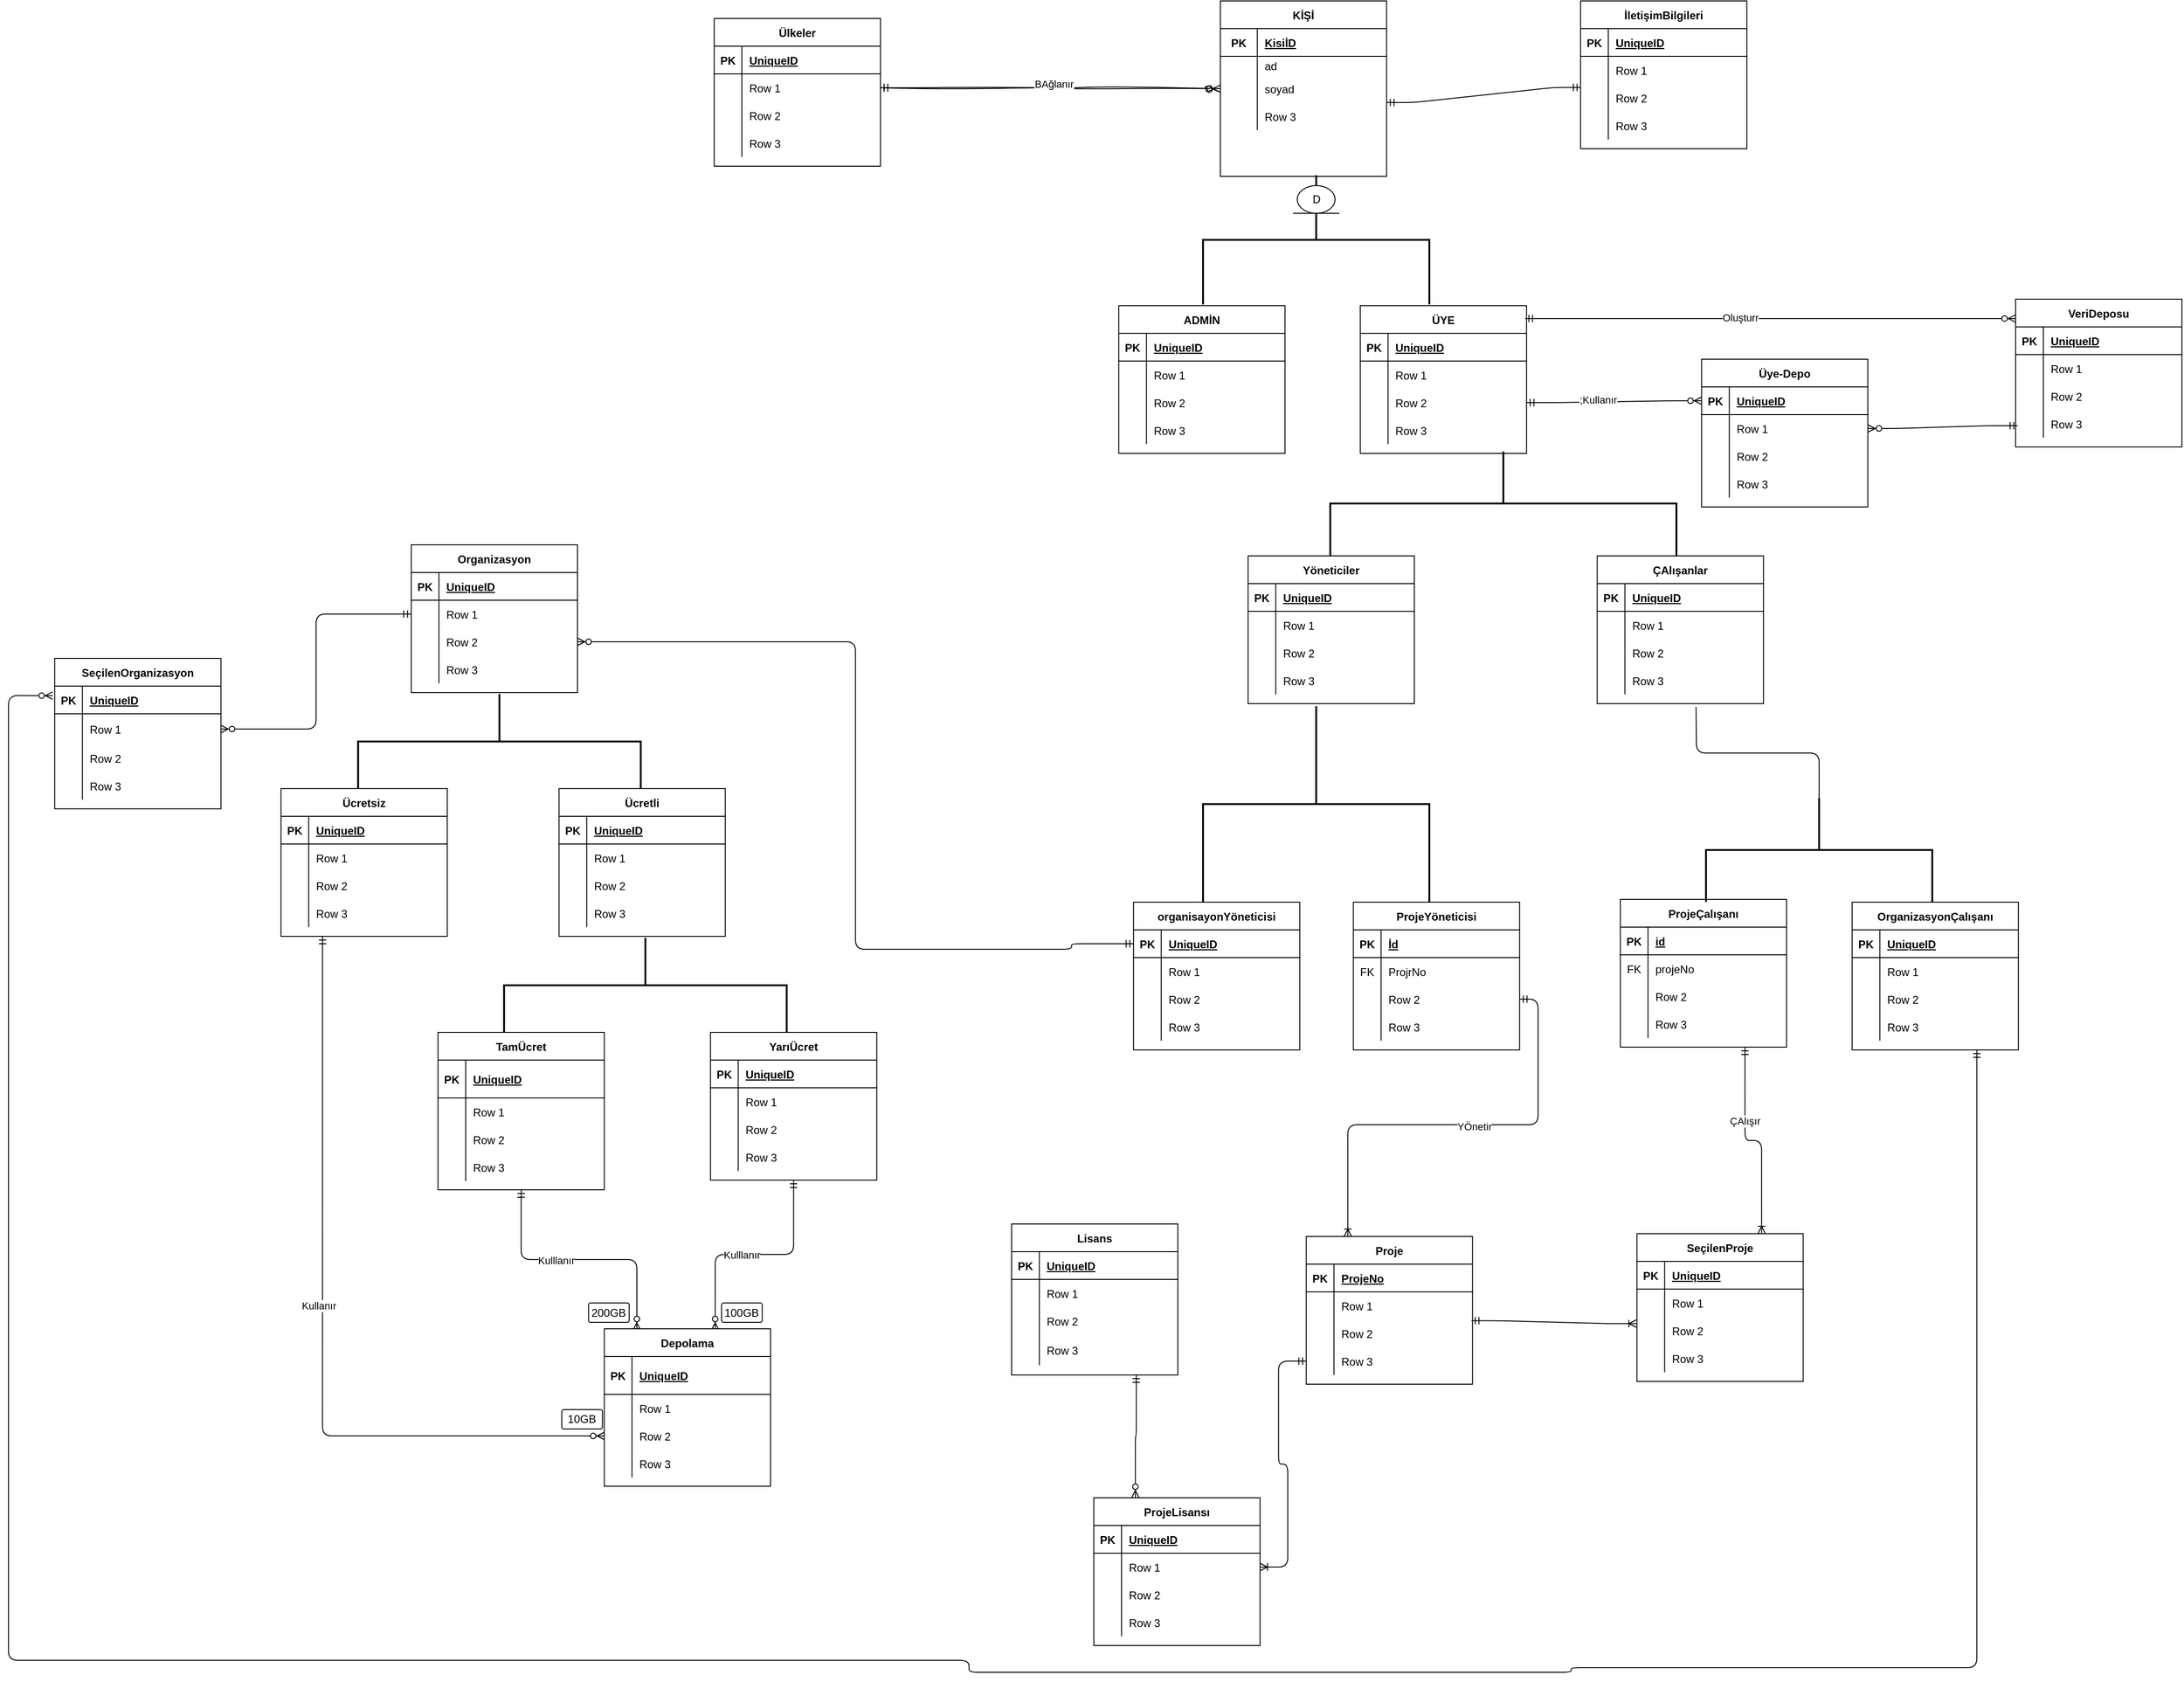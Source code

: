 <mxfile version="13.10.9" type="github">
  <diagram id="7WojDcvpjvajZ6NCQi6_" name="Page-1">
    <mxGraphModel dx="6000" dy="3478" grid="0" gridSize="10" guides="1" tooltips="1" connect="1" arrows="1" fold="1" page="0" pageScale="1" pageWidth="5000" pageHeight="1000" background="none" math="0" shadow="0">
      <root>
        <mxCell id="0" />
        <mxCell id="1" parent="0" />
        <mxCell id="4XAdeGgU8PDKUrDVrN4O-11" value="KİŞİ" style="shape=table;startSize=30;container=1;collapsible=1;childLayout=tableLayout;fixedRows=1;rowLines=0;fontStyle=1;align=center;resizeLast=1;" parent="1" vertex="1">
          <mxGeometry x="4860.22" y="2341" width="180" height="190" as="geometry" />
        </mxCell>
        <mxCell id="4XAdeGgU8PDKUrDVrN4O-12" value="" style="shape=partialRectangle;collapsible=0;dropTarget=0;pointerEvents=0;fillColor=none;top=0;left=0;bottom=1;right=0;points=[[0,0.5],[1,0.5]];portConstraint=eastwest;" parent="4XAdeGgU8PDKUrDVrN4O-11" vertex="1">
          <mxGeometry y="30" width="180" height="30" as="geometry" />
        </mxCell>
        <mxCell id="4XAdeGgU8PDKUrDVrN4O-13" value="PK" style="shape=partialRectangle;connectable=0;fillColor=none;top=0;left=0;bottom=0;right=0;fontStyle=1;overflow=hidden;" parent="4XAdeGgU8PDKUrDVrN4O-12" vertex="1">
          <mxGeometry width="40" height="30" as="geometry" />
        </mxCell>
        <mxCell id="4XAdeGgU8PDKUrDVrN4O-14" value="KisiİD" style="shape=partialRectangle;connectable=0;fillColor=none;top=0;left=0;bottom=0;right=0;align=left;spacingLeft=6;fontStyle=5;overflow=hidden;" parent="4XAdeGgU8PDKUrDVrN4O-12" vertex="1">
          <mxGeometry x="40" width="140" height="30" as="geometry" />
        </mxCell>
        <mxCell id="4XAdeGgU8PDKUrDVrN4O-15" value="" style="shape=partialRectangle;collapsible=0;dropTarget=0;pointerEvents=0;fillColor=none;top=0;left=0;bottom=0;right=0;points=[[0,0.5],[1,0.5]];portConstraint=eastwest;" parent="4XAdeGgU8PDKUrDVrN4O-11" vertex="1">
          <mxGeometry y="60" width="180" height="20" as="geometry" />
        </mxCell>
        <mxCell id="4XAdeGgU8PDKUrDVrN4O-16" value="" style="shape=partialRectangle;connectable=0;fillColor=none;top=0;left=0;bottom=0;right=0;editable=1;overflow=hidden;" parent="4XAdeGgU8PDKUrDVrN4O-15" vertex="1">
          <mxGeometry width="40" height="20" as="geometry" />
        </mxCell>
        <mxCell id="4XAdeGgU8PDKUrDVrN4O-17" value="ad" style="shape=partialRectangle;connectable=0;fillColor=none;top=0;left=0;bottom=0;right=0;align=left;spacingLeft=6;overflow=hidden;" parent="4XAdeGgU8PDKUrDVrN4O-15" vertex="1">
          <mxGeometry x="40" width="140" height="20" as="geometry" />
        </mxCell>
        <mxCell id="4XAdeGgU8PDKUrDVrN4O-18" value="" style="shape=partialRectangle;collapsible=0;dropTarget=0;pointerEvents=0;fillColor=none;top=0;left=0;bottom=0;right=0;points=[[0,0.5],[1,0.5]];portConstraint=eastwest;" parent="4XAdeGgU8PDKUrDVrN4O-11" vertex="1">
          <mxGeometry y="80" width="180" height="30" as="geometry" />
        </mxCell>
        <mxCell id="4XAdeGgU8PDKUrDVrN4O-19" value="" style="shape=partialRectangle;connectable=0;fillColor=none;top=0;left=0;bottom=0;right=0;editable=1;overflow=hidden;" parent="4XAdeGgU8PDKUrDVrN4O-18" vertex="1">
          <mxGeometry width="40" height="30" as="geometry" />
        </mxCell>
        <mxCell id="4XAdeGgU8PDKUrDVrN4O-20" value="soyad" style="shape=partialRectangle;connectable=0;fillColor=none;top=0;left=0;bottom=0;right=0;align=left;spacingLeft=6;overflow=hidden;" parent="4XAdeGgU8PDKUrDVrN4O-18" vertex="1">
          <mxGeometry x="40" width="140" height="30" as="geometry" />
        </mxCell>
        <mxCell id="4XAdeGgU8PDKUrDVrN4O-21" value="" style="shape=partialRectangle;collapsible=0;dropTarget=0;pointerEvents=0;fillColor=none;top=0;left=0;bottom=0;right=0;points=[[0,0.5],[1,0.5]];portConstraint=eastwest;" parent="4XAdeGgU8PDKUrDVrN4O-11" vertex="1">
          <mxGeometry y="110" width="180" height="30" as="geometry" />
        </mxCell>
        <mxCell id="4XAdeGgU8PDKUrDVrN4O-22" value="" style="shape=partialRectangle;connectable=0;fillColor=none;top=0;left=0;bottom=0;right=0;editable=1;overflow=hidden;" parent="4XAdeGgU8PDKUrDVrN4O-21" vertex="1">
          <mxGeometry width="40" height="30" as="geometry" />
        </mxCell>
        <mxCell id="4XAdeGgU8PDKUrDVrN4O-23" value="Row 3" style="shape=partialRectangle;connectable=0;fillColor=none;top=0;left=0;bottom=0;right=0;align=left;spacingLeft=6;overflow=hidden;" parent="4XAdeGgU8PDKUrDVrN4O-21" vertex="1">
          <mxGeometry x="40" width="140" height="30" as="geometry" />
        </mxCell>
        <mxCell id="4XAdeGgU8PDKUrDVrN4O-24" value="ADMİN" style="shape=table;startSize=30;container=1;collapsible=1;childLayout=tableLayout;fixedRows=1;rowLines=0;fontStyle=1;align=center;resizeLast=1;" parent="1" vertex="1">
          <mxGeometry x="4750.22" y="2671" width="180" height="160" as="geometry" />
        </mxCell>
        <mxCell id="4XAdeGgU8PDKUrDVrN4O-25" value="" style="shape=partialRectangle;collapsible=0;dropTarget=0;pointerEvents=0;fillColor=none;top=0;left=0;bottom=1;right=0;points=[[0,0.5],[1,0.5]];portConstraint=eastwest;" parent="4XAdeGgU8PDKUrDVrN4O-24" vertex="1">
          <mxGeometry y="30" width="180" height="30" as="geometry" />
        </mxCell>
        <mxCell id="4XAdeGgU8PDKUrDVrN4O-26" value="PK" style="shape=partialRectangle;connectable=0;fillColor=none;top=0;left=0;bottom=0;right=0;fontStyle=1;overflow=hidden;" parent="4XAdeGgU8PDKUrDVrN4O-25" vertex="1">
          <mxGeometry width="30" height="30" as="geometry" />
        </mxCell>
        <mxCell id="4XAdeGgU8PDKUrDVrN4O-27" value="UniqueID" style="shape=partialRectangle;connectable=0;fillColor=none;top=0;left=0;bottom=0;right=0;align=left;spacingLeft=6;fontStyle=5;overflow=hidden;" parent="4XAdeGgU8PDKUrDVrN4O-25" vertex="1">
          <mxGeometry x="30" width="150" height="30" as="geometry" />
        </mxCell>
        <mxCell id="4XAdeGgU8PDKUrDVrN4O-28" value="" style="shape=partialRectangle;collapsible=0;dropTarget=0;pointerEvents=0;fillColor=none;top=0;left=0;bottom=0;right=0;points=[[0,0.5],[1,0.5]];portConstraint=eastwest;" parent="4XAdeGgU8PDKUrDVrN4O-24" vertex="1">
          <mxGeometry y="60" width="180" height="30" as="geometry" />
        </mxCell>
        <mxCell id="4XAdeGgU8PDKUrDVrN4O-29" value="" style="shape=partialRectangle;connectable=0;fillColor=none;top=0;left=0;bottom=0;right=0;editable=1;overflow=hidden;" parent="4XAdeGgU8PDKUrDVrN4O-28" vertex="1">
          <mxGeometry width="30" height="30" as="geometry" />
        </mxCell>
        <mxCell id="4XAdeGgU8PDKUrDVrN4O-30" value="Row 1" style="shape=partialRectangle;connectable=0;fillColor=none;top=0;left=0;bottom=0;right=0;align=left;spacingLeft=6;overflow=hidden;" parent="4XAdeGgU8PDKUrDVrN4O-28" vertex="1">
          <mxGeometry x="30" width="150" height="30" as="geometry" />
        </mxCell>
        <mxCell id="4XAdeGgU8PDKUrDVrN4O-31" value="" style="shape=partialRectangle;collapsible=0;dropTarget=0;pointerEvents=0;fillColor=none;top=0;left=0;bottom=0;right=0;points=[[0,0.5],[1,0.5]];portConstraint=eastwest;" parent="4XAdeGgU8PDKUrDVrN4O-24" vertex="1">
          <mxGeometry y="90" width="180" height="30" as="geometry" />
        </mxCell>
        <mxCell id="4XAdeGgU8PDKUrDVrN4O-32" value="" style="shape=partialRectangle;connectable=0;fillColor=none;top=0;left=0;bottom=0;right=0;editable=1;overflow=hidden;" parent="4XAdeGgU8PDKUrDVrN4O-31" vertex="1">
          <mxGeometry width="30" height="30" as="geometry" />
        </mxCell>
        <mxCell id="4XAdeGgU8PDKUrDVrN4O-33" value="Row 2" style="shape=partialRectangle;connectable=0;fillColor=none;top=0;left=0;bottom=0;right=0;align=left;spacingLeft=6;overflow=hidden;" parent="4XAdeGgU8PDKUrDVrN4O-31" vertex="1">
          <mxGeometry x="30" width="150" height="30" as="geometry" />
        </mxCell>
        <mxCell id="4XAdeGgU8PDKUrDVrN4O-34" value="" style="shape=partialRectangle;collapsible=0;dropTarget=0;pointerEvents=0;fillColor=none;top=0;left=0;bottom=0;right=0;points=[[0,0.5],[1,0.5]];portConstraint=eastwest;" parent="4XAdeGgU8PDKUrDVrN4O-24" vertex="1">
          <mxGeometry y="120" width="180" height="30" as="geometry" />
        </mxCell>
        <mxCell id="4XAdeGgU8PDKUrDVrN4O-35" value="" style="shape=partialRectangle;connectable=0;fillColor=none;top=0;left=0;bottom=0;right=0;editable=1;overflow=hidden;" parent="4XAdeGgU8PDKUrDVrN4O-34" vertex="1">
          <mxGeometry width="30" height="30" as="geometry" />
        </mxCell>
        <mxCell id="4XAdeGgU8PDKUrDVrN4O-36" value="Row 3" style="shape=partialRectangle;connectable=0;fillColor=none;top=0;left=0;bottom=0;right=0;align=left;spacingLeft=6;overflow=hidden;" parent="4XAdeGgU8PDKUrDVrN4O-34" vertex="1">
          <mxGeometry x="30" width="150" height="30" as="geometry" />
        </mxCell>
        <mxCell id="4XAdeGgU8PDKUrDVrN4O-37" value="ÜYE" style="shape=table;startSize=30;container=1;collapsible=1;childLayout=tableLayout;fixedRows=1;rowLines=0;fontStyle=1;align=center;resizeLast=1;" parent="1" vertex="1">
          <mxGeometry x="5011.72" y="2671" width="180" height="160" as="geometry" />
        </mxCell>
        <mxCell id="4XAdeGgU8PDKUrDVrN4O-38" value="" style="shape=partialRectangle;collapsible=0;dropTarget=0;pointerEvents=0;fillColor=none;top=0;left=0;bottom=1;right=0;points=[[0,0.5],[1,0.5]];portConstraint=eastwest;" parent="4XAdeGgU8PDKUrDVrN4O-37" vertex="1">
          <mxGeometry y="30" width="180" height="30" as="geometry" />
        </mxCell>
        <mxCell id="4XAdeGgU8PDKUrDVrN4O-39" value="PK" style="shape=partialRectangle;connectable=0;fillColor=none;top=0;left=0;bottom=0;right=0;fontStyle=1;overflow=hidden;" parent="4XAdeGgU8PDKUrDVrN4O-38" vertex="1">
          <mxGeometry width="30" height="30" as="geometry" />
        </mxCell>
        <mxCell id="4XAdeGgU8PDKUrDVrN4O-40" value="UniqueID" style="shape=partialRectangle;connectable=0;fillColor=none;top=0;left=0;bottom=0;right=0;align=left;spacingLeft=6;fontStyle=5;overflow=hidden;" parent="4XAdeGgU8PDKUrDVrN4O-38" vertex="1">
          <mxGeometry x="30" width="150" height="30" as="geometry" />
        </mxCell>
        <mxCell id="4XAdeGgU8PDKUrDVrN4O-41" value="" style="shape=partialRectangle;collapsible=0;dropTarget=0;pointerEvents=0;fillColor=none;top=0;left=0;bottom=0;right=0;points=[[0,0.5],[1,0.5]];portConstraint=eastwest;" parent="4XAdeGgU8PDKUrDVrN4O-37" vertex="1">
          <mxGeometry y="60" width="180" height="30" as="geometry" />
        </mxCell>
        <mxCell id="4XAdeGgU8PDKUrDVrN4O-42" value="" style="shape=partialRectangle;connectable=0;fillColor=none;top=0;left=0;bottom=0;right=0;editable=1;overflow=hidden;" parent="4XAdeGgU8PDKUrDVrN4O-41" vertex="1">
          <mxGeometry width="30" height="30" as="geometry" />
        </mxCell>
        <mxCell id="4XAdeGgU8PDKUrDVrN4O-43" value="Row 1" style="shape=partialRectangle;connectable=0;fillColor=none;top=0;left=0;bottom=0;right=0;align=left;spacingLeft=6;overflow=hidden;" parent="4XAdeGgU8PDKUrDVrN4O-41" vertex="1">
          <mxGeometry x="30" width="150" height="30" as="geometry" />
        </mxCell>
        <mxCell id="4XAdeGgU8PDKUrDVrN4O-44" value="" style="shape=partialRectangle;collapsible=0;dropTarget=0;pointerEvents=0;fillColor=none;top=0;left=0;bottom=0;right=0;points=[[0,0.5],[1,0.5]];portConstraint=eastwest;" parent="4XAdeGgU8PDKUrDVrN4O-37" vertex="1">
          <mxGeometry y="90" width="180" height="30" as="geometry" />
        </mxCell>
        <mxCell id="4XAdeGgU8PDKUrDVrN4O-45" value="" style="shape=partialRectangle;connectable=0;fillColor=none;top=0;left=0;bottom=0;right=0;editable=1;overflow=hidden;" parent="4XAdeGgU8PDKUrDVrN4O-44" vertex="1">
          <mxGeometry width="30" height="30" as="geometry" />
        </mxCell>
        <mxCell id="4XAdeGgU8PDKUrDVrN4O-46" value="Row 2" style="shape=partialRectangle;connectable=0;fillColor=none;top=0;left=0;bottom=0;right=0;align=left;spacingLeft=6;overflow=hidden;" parent="4XAdeGgU8PDKUrDVrN4O-44" vertex="1">
          <mxGeometry x="30" width="150" height="30" as="geometry" />
        </mxCell>
        <mxCell id="4XAdeGgU8PDKUrDVrN4O-47" value="" style="shape=partialRectangle;collapsible=0;dropTarget=0;pointerEvents=0;fillColor=none;top=0;left=0;bottom=0;right=0;points=[[0,0.5],[1,0.5]];portConstraint=eastwest;" parent="4XAdeGgU8PDKUrDVrN4O-37" vertex="1">
          <mxGeometry y="120" width="180" height="30" as="geometry" />
        </mxCell>
        <mxCell id="4XAdeGgU8PDKUrDVrN4O-48" value="" style="shape=partialRectangle;connectable=0;fillColor=none;top=0;left=0;bottom=0;right=0;editable=1;overflow=hidden;" parent="4XAdeGgU8PDKUrDVrN4O-47" vertex="1">
          <mxGeometry width="30" height="30" as="geometry" />
        </mxCell>
        <mxCell id="4XAdeGgU8PDKUrDVrN4O-49" value="Row 3" style="shape=partialRectangle;connectable=0;fillColor=none;top=0;left=0;bottom=0;right=0;align=left;spacingLeft=6;overflow=hidden;" parent="4XAdeGgU8PDKUrDVrN4O-47" vertex="1">
          <mxGeometry x="30" width="150" height="30" as="geometry" />
        </mxCell>
        <mxCell id="4XAdeGgU8PDKUrDVrN4O-52" value="ProjeYöneticisi" style="shape=table;startSize=30;container=1;collapsible=1;childLayout=tableLayout;fixedRows=1;rowLines=0;fontStyle=1;align=center;resizeLast=1;" parent="1" vertex="1">
          <mxGeometry x="5004.22" y="3317" width="180" height="160" as="geometry" />
        </mxCell>
        <mxCell id="4XAdeGgU8PDKUrDVrN4O-53" value="" style="shape=partialRectangle;collapsible=0;dropTarget=0;pointerEvents=0;fillColor=none;top=0;left=0;bottom=1;right=0;points=[[0,0.5],[1,0.5]];portConstraint=eastwest;" parent="4XAdeGgU8PDKUrDVrN4O-52" vertex="1">
          <mxGeometry y="30" width="180" height="30" as="geometry" />
        </mxCell>
        <mxCell id="4XAdeGgU8PDKUrDVrN4O-54" value="PK" style="shape=partialRectangle;connectable=0;fillColor=none;top=0;left=0;bottom=0;right=0;fontStyle=1;overflow=hidden;" parent="4XAdeGgU8PDKUrDVrN4O-53" vertex="1">
          <mxGeometry width="30" height="30" as="geometry" />
        </mxCell>
        <mxCell id="4XAdeGgU8PDKUrDVrN4O-55" value="İd" style="shape=partialRectangle;connectable=0;fillColor=none;top=0;left=0;bottom=0;right=0;align=left;spacingLeft=6;fontStyle=5;overflow=hidden;" parent="4XAdeGgU8PDKUrDVrN4O-53" vertex="1">
          <mxGeometry x="30" width="150" height="30" as="geometry" />
        </mxCell>
        <mxCell id="4XAdeGgU8PDKUrDVrN4O-56" value="" style="shape=partialRectangle;collapsible=0;dropTarget=0;pointerEvents=0;fillColor=none;top=0;left=0;bottom=0;right=0;points=[[0,0.5],[1,0.5]];portConstraint=eastwest;" parent="4XAdeGgU8PDKUrDVrN4O-52" vertex="1">
          <mxGeometry y="60" width="180" height="30" as="geometry" />
        </mxCell>
        <mxCell id="4XAdeGgU8PDKUrDVrN4O-57" value="FK" style="shape=partialRectangle;connectable=0;fillColor=none;top=0;left=0;bottom=0;right=0;editable=1;overflow=hidden;" parent="4XAdeGgU8PDKUrDVrN4O-56" vertex="1">
          <mxGeometry width="30" height="30" as="geometry" />
        </mxCell>
        <mxCell id="4XAdeGgU8PDKUrDVrN4O-58" value="ProjrNo" style="shape=partialRectangle;connectable=0;fillColor=none;top=0;left=0;bottom=0;right=0;align=left;spacingLeft=6;overflow=hidden;" parent="4XAdeGgU8PDKUrDVrN4O-56" vertex="1">
          <mxGeometry x="30" width="150" height="30" as="geometry" />
        </mxCell>
        <mxCell id="4XAdeGgU8PDKUrDVrN4O-59" value="" style="shape=partialRectangle;collapsible=0;dropTarget=0;pointerEvents=0;fillColor=none;top=0;left=0;bottom=0;right=0;points=[[0,0.5],[1,0.5]];portConstraint=eastwest;" parent="4XAdeGgU8PDKUrDVrN4O-52" vertex="1">
          <mxGeometry y="90" width="180" height="30" as="geometry" />
        </mxCell>
        <mxCell id="4XAdeGgU8PDKUrDVrN4O-60" value="" style="shape=partialRectangle;connectable=0;fillColor=none;top=0;left=0;bottom=0;right=0;editable=1;overflow=hidden;" parent="4XAdeGgU8PDKUrDVrN4O-59" vertex="1">
          <mxGeometry width="30" height="30" as="geometry" />
        </mxCell>
        <mxCell id="4XAdeGgU8PDKUrDVrN4O-61" value="Row 2" style="shape=partialRectangle;connectable=0;fillColor=none;top=0;left=0;bottom=0;right=0;align=left;spacingLeft=6;overflow=hidden;" parent="4XAdeGgU8PDKUrDVrN4O-59" vertex="1">
          <mxGeometry x="30" width="150" height="30" as="geometry" />
        </mxCell>
        <mxCell id="4XAdeGgU8PDKUrDVrN4O-62" value="" style="shape=partialRectangle;collapsible=0;dropTarget=0;pointerEvents=0;fillColor=none;top=0;left=0;bottom=0;right=0;points=[[0,0.5],[1,0.5]];portConstraint=eastwest;" parent="4XAdeGgU8PDKUrDVrN4O-52" vertex="1">
          <mxGeometry y="120" width="180" height="30" as="geometry" />
        </mxCell>
        <mxCell id="4XAdeGgU8PDKUrDVrN4O-63" value="" style="shape=partialRectangle;connectable=0;fillColor=none;top=0;left=0;bottom=0;right=0;editable=1;overflow=hidden;" parent="4XAdeGgU8PDKUrDVrN4O-62" vertex="1">
          <mxGeometry width="30" height="30" as="geometry" />
        </mxCell>
        <mxCell id="4XAdeGgU8PDKUrDVrN4O-64" value="Row 3" style="shape=partialRectangle;connectable=0;fillColor=none;top=0;left=0;bottom=0;right=0;align=left;spacingLeft=6;overflow=hidden;" parent="4XAdeGgU8PDKUrDVrN4O-62" vertex="1">
          <mxGeometry x="30" width="150" height="30" as="geometry" />
        </mxCell>
        <mxCell id="4XAdeGgU8PDKUrDVrN4O-65" value="ProjeÇalışanı" style="shape=table;startSize=30;container=1;collapsible=1;childLayout=tableLayout;fixedRows=1;rowLines=0;fontStyle=1;align=center;resizeLast=1;" parent="1" vertex="1">
          <mxGeometry x="5293.22" y="3314" width="180" height="160" as="geometry" />
        </mxCell>
        <mxCell id="4XAdeGgU8PDKUrDVrN4O-66" value="" style="shape=partialRectangle;collapsible=0;dropTarget=0;pointerEvents=0;fillColor=none;top=0;left=0;bottom=1;right=0;points=[[0,0.5],[1,0.5]];portConstraint=eastwest;" parent="4XAdeGgU8PDKUrDVrN4O-65" vertex="1">
          <mxGeometry y="30" width="180" height="30" as="geometry" />
        </mxCell>
        <mxCell id="4XAdeGgU8PDKUrDVrN4O-67" value="PK" style="shape=partialRectangle;connectable=0;fillColor=none;top=0;left=0;bottom=0;right=0;fontStyle=1;overflow=hidden;" parent="4XAdeGgU8PDKUrDVrN4O-66" vertex="1">
          <mxGeometry width="30" height="30" as="geometry" />
        </mxCell>
        <mxCell id="4XAdeGgU8PDKUrDVrN4O-68" value="id" style="shape=partialRectangle;connectable=0;fillColor=none;top=0;left=0;bottom=0;right=0;align=left;spacingLeft=6;fontStyle=5;overflow=hidden;" parent="4XAdeGgU8PDKUrDVrN4O-66" vertex="1">
          <mxGeometry x="30" width="150" height="30" as="geometry" />
        </mxCell>
        <mxCell id="4XAdeGgU8PDKUrDVrN4O-69" value="" style="shape=partialRectangle;collapsible=0;dropTarget=0;pointerEvents=0;fillColor=none;top=0;left=0;bottom=0;right=0;points=[[0,0.5],[1,0.5]];portConstraint=eastwest;" parent="4XAdeGgU8PDKUrDVrN4O-65" vertex="1">
          <mxGeometry y="60" width="180" height="30" as="geometry" />
        </mxCell>
        <mxCell id="4XAdeGgU8PDKUrDVrN4O-70" value="FK" style="shape=partialRectangle;connectable=0;fillColor=none;top=0;left=0;bottom=0;right=0;editable=1;overflow=hidden;" parent="4XAdeGgU8PDKUrDVrN4O-69" vertex="1">
          <mxGeometry width="30" height="30" as="geometry" />
        </mxCell>
        <mxCell id="4XAdeGgU8PDKUrDVrN4O-71" value="projeNo" style="shape=partialRectangle;connectable=0;fillColor=none;top=0;left=0;bottom=0;right=0;align=left;spacingLeft=6;overflow=hidden;" parent="4XAdeGgU8PDKUrDVrN4O-69" vertex="1">
          <mxGeometry x="30" width="150" height="30" as="geometry" />
        </mxCell>
        <mxCell id="4XAdeGgU8PDKUrDVrN4O-72" value="" style="shape=partialRectangle;collapsible=0;dropTarget=0;pointerEvents=0;fillColor=none;top=0;left=0;bottom=0;right=0;points=[[0,0.5],[1,0.5]];portConstraint=eastwest;" parent="4XAdeGgU8PDKUrDVrN4O-65" vertex="1">
          <mxGeometry y="90" width="180" height="30" as="geometry" />
        </mxCell>
        <mxCell id="4XAdeGgU8PDKUrDVrN4O-73" value="" style="shape=partialRectangle;connectable=0;fillColor=none;top=0;left=0;bottom=0;right=0;editable=1;overflow=hidden;" parent="4XAdeGgU8PDKUrDVrN4O-72" vertex="1">
          <mxGeometry width="30" height="30" as="geometry" />
        </mxCell>
        <mxCell id="4XAdeGgU8PDKUrDVrN4O-74" value="Row 2" style="shape=partialRectangle;connectable=0;fillColor=none;top=0;left=0;bottom=0;right=0;align=left;spacingLeft=6;overflow=hidden;" parent="4XAdeGgU8PDKUrDVrN4O-72" vertex="1">
          <mxGeometry x="30" width="150" height="30" as="geometry" />
        </mxCell>
        <mxCell id="4XAdeGgU8PDKUrDVrN4O-75" value="" style="shape=partialRectangle;collapsible=0;dropTarget=0;pointerEvents=0;fillColor=none;top=0;left=0;bottom=0;right=0;points=[[0,0.5],[1,0.5]];portConstraint=eastwest;" parent="4XAdeGgU8PDKUrDVrN4O-65" vertex="1">
          <mxGeometry y="120" width="180" height="30" as="geometry" />
        </mxCell>
        <mxCell id="4XAdeGgU8PDKUrDVrN4O-76" value="" style="shape=partialRectangle;connectable=0;fillColor=none;top=0;left=0;bottom=0;right=0;editable=1;overflow=hidden;" parent="4XAdeGgU8PDKUrDVrN4O-75" vertex="1">
          <mxGeometry width="30" height="30" as="geometry" />
        </mxCell>
        <mxCell id="4XAdeGgU8PDKUrDVrN4O-77" value="Row 3" style="shape=partialRectangle;connectable=0;fillColor=none;top=0;left=0;bottom=0;right=0;align=left;spacingLeft=6;overflow=hidden;" parent="4XAdeGgU8PDKUrDVrN4O-75" vertex="1">
          <mxGeometry x="30" width="150" height="30" as="geometry" />
        </mxCell>
        <mxCell id="-82yVYaxd3YwgqzjwZEA-39" style="edgeStyle=orthogonalEdgeStyle;rounded=1;sketch=0;orthogonalLoop=1;jettySize=auto;html=1;exitX=0.25;exitY=0;exitDx=0;exitDy=0;entryX=1;entryY=0.5;entryDx=0;entryDy=0;startArrow=ERoneToMany;startFill=0;strokeColor=#000000;endArrow=ERmandOne;endFill=0;" edge="1" parent="1" source="4XAdeGgU8PDKUrDVrN4O-93" target="4XAdeGgU8PDKUrDVrN4O-59">
          <mxGeometry relative="1" as="geometry" />
        </mxCell>
        <mxCell id="-82yVYaxd3YwgqzjwZEA-41" value="YÖnetir" style="edgeLabel;html=1;align=center;verticalAlign=middle;resizable=0;points=[];" vertex="1" connectable="0" parent="-82yVYaxd3YwgqzjwZEA-39">
          <mxGeometry x="0.069" y="-2" relative="1" as="geometry">
            <mxPoint as="offset" />
          </mxGeometry>
        </mxCell>
        <mxCell id="4XAdeGgU8PDKUrDVrN4O-93" value="Proje" style="shape=table;startSize=30;container=1;collapsible=1;childLayout=tableLayout;fixedRows=1;rowLines=0;fontStyle=1;align=center;resizeLast=1;" parent="1" vertex="1">
          <mxGeometry x="4953.22" y="3679" width="180" height="160" as="geometry" />
        </mxCell>
        <mxCell id="4XAdeGgU8PDKUrDVrN4O-94" value="" style="shape=partialRectangle;collapsible=0;dropTarget=0;pointerEvents=0;fillColor=none;top=0;left=0;bottom=1;right=0;points=[[0,0.5],[1,0.5]];portConstraint=eastwest;" parent="4XAdeGgU8PDKUrDVrN4O-93" vertex="1">
          <mxGeometry y="30" width="180" height="30" as="geometry" />
        </mxCell>
        <mxCell id="4XAdeGgU8PDKUrDVrN4O-95" value="PK" style="shape=partialRectangle;connectable=0;fillColor=none;top=0;left=0;bottom=0;right=0;fontStyle=1;overflow=hidden;" parent="4XAdeGgU8PDKUrDVrN4O-94" vertex="1">
          <mxGeometry width="30" height="30" as="geometry" />
        </mxCell>
        <mxCell id="4XAdeGgU8PDKUrDVrN4O-96" value="ProjeNo" style="shape=partialRectangle;connectable=0;fillColor=none;top=0;left=0;bottom=0;right=0;align=left;spacingLeft=6;fontStyle=5;overflow=hidden;" parent="4XAdeGgU8PDKUrDVrN4O-94" vertex="1">
          <mxGeometry x="30" width="150" height="30" as="geometry" />
        </mxCell>
        <mxCell id="4XAdeGgU8PDKUrDVrN4O-97" value="" style="shape=partialRectangle;collapsible=0;dropTarget=0;pointerEvents=0;fillColor=none;top=0;left=0;bottom=0;right=0;points=[[0,0.5],[1,0.5]];portConstraint=eastwest;" parent="4XAdeGgU8PDKUrDVrN4O-93" vertex="1">
          <mxGeometry y="60" width="180" height="30" as="geometry" />
        </mxCell>
        <mxCell id="4XAdeGgU8PDKUrDVrN4O-98" value="" style="shape=partialRectangle;connectable=0;fillColor=none;top=0;left=0;bottom=0;right=0;editable=1;overflow=hidden;" parent="4XAdeGgU8PDKUrDVrN4O-97" vertex="1">
          <mxGeometry width="30" height="30" as="geometry" />
        </mxCell>
        <mxCell id="4XAdeGgU8PDKUrDVrN4O-99" value="Row 1" style="shape=partialRectangle;connectable=0;fillColor=none;top=0;left=0;bottom=0;right=0;align=left;spacingLeft=6;overflow=hidden;" parent="4XAdeGgU8PDKUrDVrN4O-97" vertex="1">
          <mxGeometry x="30" width="150" height="30" as="geometry" />
        </mxCell>
        <mxCell id="4XAdeGgU8PDKUrDVrN4O-100" value="" style="shape=partialRectangle;collapsible=0;dropTarget=0;pointerEvents=0;fillColor=none;top=0;left=0;bottom=0;right=0;points=[[0,0.5],[1,0.5]];portConstraint=eastwest;" parent="4XAdeGgU8PDKUrDVrN4O-93" vertex="1">
          <mxGeometry y="90" width="180" height="30" as="geometry" />
        </mxCell>
        <mxCell id="4XAdeGgU8PDKUrDVrN4O-101" value="" style="shape=partialRectangle;connectable=0;fillColor=none;top=0;left=0;bottom=0;right=0;editable=1;overflow=hidden;" parent="4XAdeGgU8PDKUrDVrN4O-100" vertex="1">
          <mxGeometry width="30" height="30" as="geometry" />
        </mxCell>
        <mxCell id="4XAdeGgU8PDKUrDVrN4O-102" value="Row 2" style="shape=partialRectangle;connectable=0;fillColor=none;top=0;left=0;bottom=0;right=0;align=left;spacingLeft=6;overflow=hidden;" parent="4XAdeGgU8PDKUrDVrN4O-100" vertex="1">
          <mxGeometry x="30" width="150" height="30" as="geometry" />
        </mxCell>
        <mxCell id="4XAdeGgU8PDKUrDVrN4O-103" value="" style="shape=partialRectangle;collapsible=0;dropTarget=0;pointerEvents=0;fillColor=none;top=0;left=0;bottom=0;right=0;points=[[0,0.5],[1,0.5]];portConstraint=eastwest;" parent="4XAdeGgU8PDKUrDVrN4O-93" vertex="1">
          <mxGeometry y="120" width="180" height="30" as="geometry" />
        </mxCell>
        <mxCell id="4XAdeGgU8PDKUrDVrN4O-104" value="" style="shape=partialRectangle;connectable=0;fillColor=none;top=0;left=0;bottom=0;right=0;editable=1;overflow=hidden;" parent="4XAdeGgU8PDKUrDVrN4O-103" vertex="1">
          <mxGeometry width="30" height="30" as="geometry" />
        </mxCell>
        <mxCell id="4XAdeGgU8PDKUrDVrN4O-105" value="Row 3" style="shape=partialRectangle;connectable=0;fillColor=none;top=0;left=0;bottom=0;right=0;align=left;spacingLeft=6;overflow=hidden;" parent="4XAdeGgU8PDKUrDVrN4O-103" vertex="1">
          <mxGeometry x="30" width="150" height="30" as="geometry" />
        </mxCell>
        <mxCell id="4XAdeGgU8PDKUrDVrN4O-106" value="İletişimBilgileri" style="shape=table;startSize=30;container=1;collapsible=1;childLayout=tableLayout;fixedRows=1;rowLines=0;fontStyle=1;align=center;resizeLast=1;" parent="1" vertex="1">
          <mxGeometry x="5250.22" y="2341" width="180" height="160" as="geometry" />
        </mxCell>
        <mxCell id="4XAdeGgU8PDKUrDVrN4O-107" value="" style="shape=partialRectangle;collapsible=0;dropTarget=0;pointerEvents=0;fillColor=none;top=0;left=0;bottom=1;right=0;points=[[0,0.5],[1,0.5]];portConstraint=eastwest;" parent="4XAdeGgU8PDKUrDVrN4O-106" vertex="1">
          <mxGeometry y="30" width="180" height="30" as="geometry" />
        </mxCell>
        <mxCell id="4XAdeGgU8PDKUrDVrN4O-108" value="PK" style="shape=partialRectangle;connectable=0;fillColor=none;top=0;left=0;bottom=0;right=0;fontStyle=1;overflow=hidden;" parent="4XAdeGgU8PDKUrDVrN4O-107" vertex="1">
          <mxGeometry width="30" height="30" as="geometry" />
        </mxCell>
        <mxCell id="4XAdeGgU8PDKUrDVrN4O-109" value="UniqueID" style="shape=partialRectangle;connectable=0;fillColor=none;top=0;left=0;bottom=0;right=0;align=left;spacingLeft=6;fontStyle=5;overflow=hidden;" parent="4XAdeGgU8PDKUrDVrN4O-107" vertex="1">
          <mxGeometry x="30" width="150" height="30" as="geometry" />
        </mxCell>
        <mxCell id="4XAdeGgU8PDKUrDVrN4O-110" value="" style="shape=partialRectangle;collapsible=0;dropTarget=0;pointerEvents=0;fillColor=none;top=0;left=0;bottom=0;right=0;points=[[0,0.5],[1,0.5]];portConstraint=eastwest;" parent="4XAdeGgU8PDKUrDVrN4O-106" vertex="1">
          <mxGeometry y="60" width="180" height="30" as="geometry" />
        </mxCell>
        <mxCell id="4XAdeGgU8PDKUrDVrN4O-111" value="" style="shape=partialRectangle;connectable=0;fillColor=none;top=0;left=0;bottom=0;right=0;editable=1;overflow=hidden;" parent="4XAdeGgU8PDKUrDVrN4O-110" vertex="1">
          <mxGeometry width="30" height="30" as="geometry" />
        </mxCell>
        <mxCell id="4XAdeGgU8PDKUrDVrN4O-112" value="Row 1" style="shape=partialRectangle;connectable=0;fillColor=none;top=0;left=0;bottom=0;right=0;align=left;spacingLeft=6;overflow=hidden;" parent="4XAdeGgU8PDKUrDVrN4O-110" vertex="1">
          <mxGeometry x="30" width="150" height="30" as="geometry" />
        </mxCell>
        <mxCell id="4XAdeGgU8PDKUrDVrN4O-113" value="" style="shape=partialRectangle;collapsible=0;dropTarget=0;pointerEvents=0;fillColor=none;top=0;left=0;bottom=0;right=0;points=[[0,0.5],[1,0.5]];portConstraint=eastwest;" parent="4XAdeGgU8PDKUrDVrN4O-106" vertex="1">
          <mxGeometry y="90" width="180" height="30" as="geometry" />
        </mxCell>
        <mxCell id="4XAdeGgU8PDKUrDVrN4O-114" value="" style="shape=partialRectangle;connectable=0;fillColor=none;top=0;left=0;bottom=0;right=0;editable=1;overflow=hidden;" parent="4XAdeGgU8PDKUrDVrN4O-113" vertex="1">
          <mxGeometry width="30" height="30" as="geometry" />
        </mxCell>
        <mxCell id="4XAdeGgU8PDKUrDVrN4O-115" value="Row 2" style="shape=partialRectangle;connectable=0;fillColor=none;top=0;left=0;bottom=0;right=0;align=left;spacingLeft=6;overflow=hidden;" parent="4XAdeGgU8PDKUrDVrN4O-113" vertex="1">
          <mxGeometry x="30" width="150" height="30" as="geometry" />
        </mxCell>
        <mxCell id="4XAdeGgU8PDKUrDVrN4O-116" value="" style="shape=partialRectangle;collapsible=0;dropTarget=0;pointerEvents=0;fillColor=none;top=0;left=0;bottom=0;right=0;points=[[0,0.5],[1,0.5]];portConstraint=eastwest;" parent="4XAdeGgU8PDKUrDVrN4O-106" vertex="1">
          <mxGeometry y="120" width="180" height="30" as="geometry" />
        </mxCell>
        <mxCell id="4XAdeGgU8PDKUrDVrN4O-117" value="" style="shape=partialRectangle;connectable=0;fillColor=none;top=0;left=0;bottom=0;right=0;editable=1;overflow=hidden;" parent="4XAdeGgU8PDKUrDVrN4O-116" vertex="1">
          <mxGeometry width="30" height="30" as="geometry" />
        </mxCell>
        <mxCell id="4XAdeGgU8PDKUrDVrN4O-118" value="Row 3" style="shape=partialRectangle;connectable=0;fillColor=none;top=0;left=0;bottom=0;right=0;align=left;spacingLeft=6;overflow=hidden;" parent="4XAdeGgU8PDKUrDVrN4O-116" vertex="1">
          <mxGeometry x="30" width="150" height="30" as="geometry" />
        </mxCell>
        <mxCell id="-82yVYaxd3YwgqzjwZEA-239" style="edgeStyle=orthogonalEdgeStyle;rounded=1;sketch=0;jumpSize=11;orthogonalLoop=1;jettySize=auto;html=1;exitX=0.75;exitY=1;exitDx=0;exitDy=0;entryX=0.25;entryY=0;entryDx=0;entryDy=0;startArrow=ERmandOne;startFill=0;endArrow=ERzeroToMany;endFill=1;strokeColor=#000000;" edge="1" parent="1" source="4XAdeGgU8PDKUrDVrN4O-119" target="4XAdeGgU8PDKUrDVrN4O-139">
          <mxGeometry relative="1" as="geometry" />
        </mxCell>
        <mxCell id="4XAdeGgU8PDKUrDVrN4O-119" value="Lisans" style="shape=table;startSize=30;container=1;collapsible=1;childLayout=tableLayout;fixedRows=1;rowLines=0;fontStyle=1;align=center;resizeLast=1;" parent="1" vertex="1">
          <mxGeometry x="4634.22" y="3665.5" width="180" height="163.441" as="geometry" />
        </mxCell>
        <mxCell id="4XAdeGgU8PDKUrDVrN4O-120" value="" style="shape=partialRectangle;collapsible=0;dropTarget=0;pointerEvents=0;fillColor=none;top=0;left=0;bottom=1;right=0;points=[[0,0.5],[1,0.5]];portConstraint=eastwest;" parent="4XAdeGgU8PDKUrDVrN4O-119" vertex="1">
          <mxGeometry y="30" width="180" height="30" as="geometry" />
        </mxCell>
        <mxCell id="4XAdeGgU8PDKUrDVrN4O-121" value="PK" style="shape=partialRectangle;connectable=0;fillColor=none;top=0;left=0;bottom=0;right=0;fontStyle=1;overflow=hidden;" parent="4XAdeGgU8PDKUrDVrN4O-120" vertex="1">
          <mxGeometry width="30" height="30" as="geometry" />
        </mxCell>
        <mxCell id="4XAdeGgU8PDKUrDVrN4O-122" value="UniqueID" style="shape=partialRectangle;connectable=0;fillColor=none;top=0;left=0;bottom=0;right=0;align=left;spacingLeft=6;fontStyle=5;overflow=hidden;" parent="4XAdeGgU8PDKUrDVrN4O-120" vertex="1">
          <mxGeometry x="30" width="150" height="30" as="geometry" />
        </mxCell>
        <mxCell id="4XAdeGgU8PDKUrDVrN4O-123" value="" style="shape=partialRectangle;collapsible=0;dropTarget=0;pointerEvents=0;fillColor=none;top=0;left=0;bottom=0;right=0;points=[[0,0.5],[1,0.5]];portConstraint=eastwest;" parent="4XAdeGgU8PDKUrDVrN4O-119" vertex="1">
          <mxGeometry y="60" width="180" height="30" as="geometry" />
        </mxCell>
        <mxCell id="4XAdeGgU8PDKUrDVrN4O-124" value="" style="shape=partialRectangle;connectable=0;fillColor=none;top=0;left=0;bottom=0;right=0;editable=1;overflow=hidden;" parent="4XAdeGgU8PDKUrDVrN4O-123" vertex="1">
          <mxGeometry width="30" height="30" as="geometry" />
        </mxCell>
        <mxCell id="4XAdeGgU8PDKUrDVrN4O-125" value="Row 1" style="shape=partialRectangle;connectable=0;fillColor=none;top=0;left=0;bottom=0;right=0;align=left;spacingLeft=6;overflow=hidden;" parent="4XAdeGgU8PDKUrDVrN4O-123" vertex="1">
          <mxGeometry x="30" width="150" height="30" as="geometry" />
        </mxCell>
        <mxCell id="4XAdeGgU8PDKUrDVrN4O-126" value="" style="shape=partialRectangle;collapsible=0;dropTarget=0;pointerEvents=0;fillColor=none;top=0;left=0;bottom=0;right=0;points=[[0,0.5],[1,0.5]];portConstraint=eastwest;" parent="4XAdeGgU8PDKUrDVrN4O-119" vertex="1">
          <mxGeometry y="90" width="180" height="30" as="geometry" />
        </mxCell>
        <mxCell id="4XAdeGgU8PDKUrDVrN4O-127" value="" style="shape=partialRectangle;connectable=0;fillColor=none;top=0;left=0;bottom=0;right=0;editable=1;overflow=hidden;" parent="4XAdeGgU8PDKUrDVrN4O-126" vertex="1">
          <mxGeometry width="30" height="30" as="geometry" />
        </mxCell>
        <mxCell id="4XAdeGgU8PDKUrDVrN4O-128" value="Row 2" style="shape=partialRectangle;connectable=0;fillColor=none;top=0;left=0;bottom=0;right=0;align=left;spacingLeft=6;overflow=hidden;" parent="4XAdeGgU8PDKUrDVrN4O-126" vertex="1">
          <mxGeometry x="30" width="150" height="30" as="geometry" />
        </mxCell>
        <mxCell id="4XAdeGgU8PDKUrDVrN4O-129" value="" style="shape=partialRectangle;collapsible=0;dropTarget=0;pointerEvents=0;fillColor=none;top=0;left=0;bottom=0;right=0;points=[[0,0.5],[1,0.5]];portConstraint=eastwest;" parent="4XAdeGgU8PDKUrDVrN4O-119" vertex="1">
          <mxGeometry y="120" width="180" height="33" as="geometry" />
        </mxCell>
        <mxCell id="4XAdeGgU8PDKUrDVrN4O-130" value="" style="shape=partialRectangle;connectable=0;fillColor=none;top=0;left=0;bottom=0;right=0;editable=1;overflow=hidden;" parent="4XAdeGgU8PDKUrDVrN4O-129" vertex="1">
          <mxGeometry width="30" height="33" as="geometry" />
        </mxCell>
        <mxCell id="4XAdeGgU8PDKUrDVrN4O-131" value="Row 3" style="shape=partialRectangle;connectable=0;fillColor=none;top=0;left=0;bottom=0;right=0;align=left;spacingLeft=6;overflow=hidden;" parent="4XAdeGgU8PDKUrDVrN4O-129" vertex="1">
          <mxGeometry x="30" width="150" height="33" as="geometry" />
        </mxCell>
        <mxCell id="4XAdeGgU8PDKUrDVrN4O-132" value="" style="edgeStyle=entityRelationEdgeStyle;fontSize=12;html=1;endArrow=ERmandOne;startArrow=ERoneToMany;entryX=0;entryY=0.5;entryDx=0;entryDy=0;endFill=0;exitX=1;exitY=0.5;exitDx=0;exitDy=0;" parent="1" source="4XAdeGgU8PDKUrDVrN4O-143" target="4XAdeGgU8PDKUrDVrN4O-103" edge="1">
          <mxGeometry width="100" height="100" relative="1" as="geometry">
            <mxPoint x="4600.22" y="3051" as="sourcePoint" />
            <mxPoint x="4700.22" y="2951" as="targetPoint" />
          </mxGeometry>
        </mxCell>
        <mxCell id="4XAdeGgU8PDKUrDVrN4O-139" value="ProjeLisansı" style="shape=table;startSize=30;container=1;collapsible=1;childLayout=tableLayout;fixedRows=1;rowLines=0;fontStyle=1;align=center;resizeLast=1;" parent="1" vertex="1">
          <mxGeometry x="4723.22" y="3962" width="180" height="160" as="geometry" />
        </mxCell>
        <mxCell id="4XAdeGgU8PDKUrDVrN4O-140" value="" style="shape=partialRectangle;collapsible=0;dropTarget=0;pointerEvents=0;fillColor=none;top=0;left=0;bottom=1;right=0;points=[[0,0.5],[1,0.5]];portConstraint=eastwest;" parent="4XAdeGgU8PDKUrDVrN4O-139" vertex="1">
          <mxGeometry y="30" width="180" height="30" as="geometry" />
        </mxCell>
        <mxCell id="4XAdeGgU8PDKUrDVrN4O-141" value="PK" style="shape=partialRectangle;connectable=0;fillColor=none;top=0;left=0;bottom=0;right=0;fontStyle=1;overflow=hidden;" parent="4XAdeGgU8PDKUrDVrN4O-140" vertex="1">
          <mxGeometry width="30" height="30" as="geometry" />
        </mxCell>
        <mxCell id="4XAdeGgU8PDKUrDVrN4O-142" value="UniqueID" style="shape=partialRectangle;connectable=0;fillColor=none;top=0;left=0;bottom=0;right=0;align=left;spacingLeft=6;fontStyle=5;overflow=hidden;" parent="4XAdeGgU8PDKUrDVrN4O-140" vertex="1">
          <mxGeometry x="30" width="150" height="30" as="geometry" />
        </mxCell>
        <mxCell id="4XAdeGgU8PDKUrDVrN4O-143" value="" style="shape=partialRectangle;collapsible=0;dropTarget=0;pointerEvents=0;fillColor=none;top=0;left=0;bottom=0;right=0;points=[[0,0.5],[1,0.5]];portConstraint=eastwest;" parent="4XAdeGgU8PDKUrDVrN4O-139" vertex="1">
          <mxGeometry y="60" width="180" height="30" as="geometry" />
        </mxCell>
        <mxCell id="4XAdeGgU8PDKUrDVrN4O-144" value="" style="shape=partialRectangle;connectable=0;fillColor=none;top=0;left=0;bottom=0;right=0;editable=1;overflow=hidden;" parent="4XAdeGgU8PDKUrDVrN4O-143" vertex="1">
          <mxGeometry width="30" height="30" as="geometry" />
        </mxCell>
        <mxCell id="4XAdeGgU8PDKUrDVrN4O-145" value="Row 1" style="shape=partialRectangle;connectable=0;fillColor=none;top=0;left=0;bottom=0;right=0;align=left;spacingLeft=6;overflow=hidden;" parent="4XAdeGgU8PDKUrDVrN4O-143" vertex="1">
          <mxGeometry x="30" width="150" height="30" as="geometry" />
        </mxCell>
        <mxCell id="4XAdeGgU8PDKUrDVrN4O-146" value="" style="shape=partialRectangle;collapsible=0;dropTarget=0;pointerEvents=0;fillColor=none;top=0;left=0;bottom=0;right=0;points=[[0,0.5],[1,0.5]];portConstraint=eastwest;" parent="4XAdeGgU8PDKUrDVrN4O-139" vertex="1">
          <mxGeometry y="90" width="180" height="30" as="geometry" />
        </mxCell>
        <mxCell id="4XAdeGgU8PDKUrDVrN4O-147" value="" style="shape=partialRectangle;connectable=0;fillColor=none;top=0;left=0;bottom=0;right=0;editable=1;overflow=hidden;" parent="4XAdeGgU8PDKUrDVrN4O-146" vertex="1">
          <mxGeometry width="30" height="30" as="geometry" />
        </mxCell>
        <mxCell id="4XAdeGgU8PDKUrDVrN4O-148" value="Row 2" style="shape=partialRectangle;connectable=0;fillColor=none;top=0;left=0;bottom=0;right=0;align=left;spacingLeft=6;overflow=hidden;" parent="4XAdeGgU8PDKUrDVrN4O-146" vertex="1">
          <mxGeometry x="30" width="150" height="30" as="geometry" />
        </mxCell>
        <mxCell id="4XAdeGgU8PDKUrDVrN4O-149" value="" style="shape=partialRectangle;collapsible=0;dropTarget=0;pointerEvents=0;fillColor=none;top=0;left=0;bottom=0;right=0;points=[[0,0.5],[1,0.5]];portConstraint=eastwest;" parent="4XAdeGgU8PDKUrDVrN4O-139" vertex="1">
          <mxGeometry y="120" width="180" height="30" as="geometry" />
        </mxCell>
        <mxCell id="4XAdeGgU8PDKUrDVrN4O-150" value="" style="shape=partialRectangle;connectable=0;fillColor=none;top=0;left=0;bottom=0;right=0;editable=1;overflow=hidden;" parent="4XAdeGgU8PDKUrDVrN4O-149" vertex="1">
          <mxGeometry width="30" height="30" as="geometry" />
        </mxCell>
        <mxCell id="4XAdeGgU8PDKUrDVrN4O-151" value="Row 3" style="shape=partialRectangle;connectable=0;fillColor=none;top=0;left=0;bottom=0;right=0;align=left;spacingLeft=6;overflow=hidden;" parent="4XAdeGgU8PDKUrDVrN4O-149" vertex="1">
          <mxGeometry x="30" width="150" height="30" as="geometry" />
        </mxCell>
        <mxCell id="-82yVYaxd3YwgqzjwZEA-71" style="edgeStyle=orthogonalEdgeStyle;rounded=1;sketch=0;orthogonalLoop=1;jettySize=auto;html=1;exitX=0.75;exitY=0;exitDx=0;exitDy=0;startArrow=ERoneToMany;startFill=0;endArrow=ERmandOne;endFill=0;strokeColor=#000000;entryX=0.75;entryY=1;entryDx=0;entryDy=0;" edge="1" parent="1" source="4XAdeGgU8PDKUrDVrN4O-154" target="4XAdeGgU8PDKUrDVrN4O-65">
          <mxGeometry relative="1" as="geometry">
            <mxPoint x="5678.22" y="3409" as="targetPoint" />
            <Array as="points">
              <mxPoint x="5446.22" y="3575" />
              <mxPoint x="5428.22" y="3575" />
            </Array>
          </mxGeometry>
        </mxCell>
        <mxCell id="-82yVYaxd3YwgqzjwZEA-106" value="ÇAlışır" style="edgeLabel;html=1;align=center;verticalAlign=middle;resizable=0;points=[];" vertex="1" connectable="0" parent="-82yVYaxd3YwgqzjwZEA-71">
          <mxGeometry x="0.273" relative="1" as="geometry">
            <mxPoint as="offset" />
          </mxGeometry>
        </mxCell>
        <mxCell id="4XAdeGgU8PDKUrDVrN4O-154" value="SeçilenProje" style="shape=table;startSize=30;container=1;collapsible=1;childLayout=tableLayout;fixedRows=1;rowLines=0;fontStyle=1;align=center;resizeLast=1;rounded=1;arcSize=0;" parent="1" vertex="1">
          <mxGeometry x="5311.22" y="3676" width="180" height="160" as="geometry" />
        </mxCell>
        <mxCell id="4XAdeGgU8PDKUrDVrN4O-155" value="" style="shape=partialRectangle;collapsible=0;dropTarget=0;pointerEvents=0;fillColor=none;top=0;left=0;bottom=1;right=0;points=[[0,0.5],[1,0.5]];portConstraint=eastwest;" parent="4XAdeGgU8PDKUrDVrN4O-154" vertex="1">
          <mxGeometry y="30" width="180" height="30" as="geometry" />
        </mxCell>
        <mxCell id="4XAdeGgU8PDKUrDVrN4O-156" value="PK" style="shape=partialRectangle;connectable=0;fillColor=none;top=0;left=0;bottom=0;right=0;fontStyle=1;overflow=hidden;" parent="4XAdeGgU8PDKUrDVrN4O-155" vertex="1">
          <mxGeometry width="30" height="30" as="geometry" />
        </mxCell>
        <mxCell id="4XAdeGgU8PDKUrDVrN4O-157" value="UniqueID" style="shape=partialRectangle;connectable=0;fillColor=none;top=0;left=0;bottom=0;right=0;align=left;spacingLeft=6;fontStyle=5;overflow=hidden;" parent="4XAdeGgU8PDKUrDVrN4O-155" vertex="1">
          <mxGeometry x="30" width="150" height="30" as="geometry" />
        </mxCell>
        <mxCell id="4XAdeGgU8PDKUrDVrN4O-158" value="" style="shape=partialRectangle;collapsible=0;dropTarget=0;pointerEvents=0;fillColor=none;top=0;left=0;bottom=0;right=0;points=[[0,0.5],[1,0.5]];portConstraint=eastwest;" parent="4XAdeGgU8PDKUrDVrN4O-154" vertex="1">
          <mxGeometry y="60" width="180" height="30" as="geometry" />
        </mxCell>
        <mxCell id="4XAdeGgU8PDKUrDVrN4O-159" value="" style="shape=partialRectangle;connectable=0;fillColor=none;top=0;left=0;bottom=0;right=0;editable=1;overflow=hidden;" parent="4XAdeGgU8PDKUrDVrN4O-158" vertex="1">
          <mxGeometry width="30" height="30" as="geometry" />
        </mxCell>
        <mxCell id="4XAdeGgU8PDKUrDVrN4O-160" value="Row 1" style="shape=partialRectangle;connectable=0;fillColor=none;top=0;left=0;bottom=0;right=0;align=left;spacingLeft=6;overflow=hidden;" parent="4XAdeGgU8PDKUrDVrN4O-158" vertex="1">
          <mxGeometry x="30" width="150" height="30" as="geometry" />
        </mxCell>
        <mxCell id="4XAdeGgU8PDKUrDVrN4O-161" value="" style="shape=partialRectangle;collapsible=0;dropTarget=0;pointerEvents=0;fillColor=none;top=0;left=0;bottom=0;right=0;points=[[0,0.5],[1,0.5]];portConstraint=eastwest;" parent="4XAdeGgU8PDKUrDVrN4O-154" vertex="1">
          <mxGeometry y="90" width="180" height="30" as="geometry" />
        </mxCell>
        <mxCell id="4XAdeGgU8PDKUrDVrN4O-162" value="" style="shape=partialRectangle;connectable=0;fillColor=none;top=0;left=0;bottom=0;right=0;editable=1;overflow=hidden;" parent="4XAdeGgU8PDKUrDVrN4O-161" vertex="1">
          <mxGeometry width="30" height="30" as="geometry" />
        </mxCell>
        <mxCell id="4XAdeGgU8PDKUrDVrN4O-163" value="Row 2" style="shape=partialRectangle;connectable=0;fillColor=none;top=0;left=0;bottom=0;right=0;align=left;spacingLeft=6;overflow=hidden;" parent="4XAdeGgU8PDKUrDVrN4O-161" vertex="1">
          <mxGeometry x="30" width="150" height="30" as="geometry" />
        </mxCell>
        <mxCell id="4XAdeGgU8PDKUrDVrN4O-164" value="" style="shape=partialRectangle;collapsible=0;dropTarget=0;pointerEvents=0;fillColor=none;top=0;left=0;bottom=0;right=0;points=[[0,0.5],[1,0.5]];portConstraint=eastwest;" parent="4XAdeGgU8PDKUrDVrN4O-154" vertex="1">
          <mxGeometry y="120" width="180" height="30" as="geometry" />
        </mxCell>
        <mxCell id="4XAdeGgU8PDKUrDVrN4O-165" value="" style="shape=partialRectangle;connectable=0;fillColor=none;top=0;left=0;bottom=0;right=0;editable=1;overflow=hidden;" parent="4XAdeGgU8PDKUrDVrN4O-164" vertex="1">
          <mxGeometry width="30" height="30" as="geometry" />
        </mxCell>
        <mxCell id="4XAdeGgU8PDKUrDVrN4O-166" value="Row 3" style="shape=partialRectangle;connectable=0;fillColor=none;top=0;left=0;bottom=0;right=0;align=left;spacingLeft=6;overflow=hidden;" parent="4XAdeGgU8PDKUrDVrN4O-164" vertex="1">
          <mxGeometry x="30" width="150" height="30" as="geometry" />
        </mxCell>
        <mxCell id="4XAdeGgU8PDKUrDVrN4O-170" value="" style="edgeStyle=entityRelationEdgeStyle;fontSize=12;html=1;endArrow=ERoneToMany;startArrow=ERmandOne;shadow=0;exitX=0.994;exitY=0.04;exitDx=0;exitDy=0;exitPerimeter=0;entryX=-0.004;entryY=0.246;entryDx=0;entryDy=0;entryPerimeter=0;" parent="1" source="4XAdeGgU8PDKUrDVrN4O-100" target="4XAdeGgU8PDKUrDVrN4O-161" edge="1">
          <mxGeometry width="100" height="100" relative="1" as="geometry">
            <mxPoint x="5200.22" y="3171" as="sourcePoint" />
            <mxPoint x="5300.22" y="3071" as="targetPoint" />
          </mxGeometry>
        </mxCell>
        <mxCell id="4XAdeGgU8PDKUrDVrN4O-171" value="" style="strokeWidth=2;html=1;shape=mxgraph.flowchart.annotation_2;align=left;labelPosition=right;pointerEvents=1;rounded=1;rotation=90;" parent="1" vertex="1">
          <mxGeometry x="5110.35" y="2697.88" width="112.5" height="374.75" as="geometry" />
        </mxCell>
        <mxCell id="4XAdeGgU8PDKUrDVrN4O-174" value="" style="strokeWidth=2;html=1;shape=mxgraph.flowchart.annotation_2;align=left;labelPosition=right;pointerEvents=1;rounded=1;rotation=90;" parent="1" vertex="1">
          <mxGeometry x="4893.97" y="2477.25" width="140" height="245" as="geometry" />
        </mxCell>
        <mxCell id="4XAdeGgU8PDKUrDVrN4O-175" value="" style="edgeStyle=entityRelationEdgeStyle;fontSize=12;html=1;endArrow=ERmandOne;startArrow=ERmandOne;shadow=0;entryX=0.001;entryY=0.127;entryDx=0;entryDy=0;entryPerimeter=0;" parent="1" target="4XAdeGgU8PDKUrDVrN4O-113" edge="1">
          <mxGeometry width="100" height="100" relative="1" as="geometry">
            <mxPoint x="5040.22" y="2451" as="sourcePoint" />
            <mxPoint x="5140.22" y="2351" as="targetPoint" />
          </mxGeometry>
        </mxCell>
        <mxCell id="4XAdeGgU8PDKUrDVrN4O-176" value="D" style="ellipse;whiteSpace=wrap;html=1;align=center;rounded=1;" parent="1" vertex="1">
          <mxGeometry x="4943.5" y="2541" width="40.94" height="30" as="geometry" />
        </mxCell>
        <mxCell id="4XAdeGgU8PDKUrDVrN4O-177" value="" style="endArrow=none;html=1;rounded=0;shadow=0;" parent="1" edge="1">
          <mxGeometry relative="1" as="geometry">
            <mxPoint x="4938.97" y="2571" as="sourcePoint" />
            <mxPoint x="4988.97" y="2571" as="targetPoint" />
          </mxGeometry>
        </mxCell>
        <mxCell id="-82yVYaxd3YwgqzjwZEA-1" value="VeriDeposu" style="shape=table;startSize=30;container=1;collapsible=1;childLayout=tableLayout;fixedRows=1;rowLines=0;fontStyle=1;align=center;resizeLast=1;" vertex="1" parent="1">
          <mxGeometry x="5721.22" y="2664" width="180" height="160" as="geometry" />
        </mxCell>
        <mxCell id="-82yVYaxd3YwgqzjwZEA-2" value="" style="shape=partialRectangle;collapsible=0;dropTarget=0;pointerEvents=0;fillColor=none;top=0;left=0;bottom=1;right=0;points=[[0,0.5],[1,0.5]];portConstraint=eastwest;" vertex="1" parent="-82yVYaxd3YwgqzjwZEA-1">
          <mxGeometry y="30" width="180" height="30" as="geometry" />
        </mxCell>
        <mxCell id="-82yVYaxd3YwgqzjwZEA-3" value="PK" style="shape=partialRectangle;connectable=0;fillColor=none;top=0;left=0;bottom=0;right=0;fontStyle=1;overflow=hidden;" vertex="1" parent="-82yVYaxd3YwgqzjwZEA-2">
          <mxGeometry width="30" height="30" as="geometry" />
        </mxCell>
        <mxCell id="-82yVYaxd3YwgqzjwZEA-4" value="UniqueID" style="shape=partialRectangle;connectable=0;fillColor=none;top=0;left=0;bottom=0;right=0;align=left;spacingLeft=6;fontStyle=5;overflow=hidden;" vertex="1" parent="-82yVYaxd3YwgqzjwZEA-2">
          <mxGeometry x="30" width="150" height="30" as="geometry" />
        </mxCell>
        <mxCell id="-82yVYaxd3YwgqzjwZEA-5" value="" style="shape=partialRectangle;collapsible=0;dropTarget=0;pointerEvents=0;fillColor=none;top=0;left=0;bottom=0;right=0;points=[[0,0.5],[1,0.5]];portConstraint=eastwest;" vertex="1" parent="-82yVYaxd3YwgqzjwZEA-1">
          <mxGeometry y="60" width="180" height="30" as="geometry" />
        </mxCell>
        <mxCell id="-82yVYaxd3YwgqzjwZEA-6" value="" style="shape=partialRectangle;connectable=0;fillColor=none;top=0;left=0;bottom=0;right=0;editable=1;overflow=hidden;" vertex="1" parent="-82yVYaxd3YwgqzjwZEA-5">
          <mxGeometry width="30" height="30" as="geometry" />
        </mxCell>
        <mxCell id="-82yVYaxd3YwgqzjwZEA-7" value="Row 1" style="shape=partialRectangle;connectable=0;fillColor=none;top=0;left=0;bottom=0;right=0;align=left;spacingLeft=6;overflow=hidden;" vertex="1" parent="-82yVYaxd3YwgqzjwZEA-5">
          <mxGeometry x="30" width="150" height="30" as="geometry" />
        </mxCell>
        <mxCell id="-82yVYaxd3YwgqzjwZEA-8" value="" style="shape=partialRectangle;collapsible=0;dropTarget=0;pointerEvents=0;fillColor=none;top=0;left=0;bottom=0;right=0;points=[[0,0.5],[1,0.5]];portConstraint=eastwest;" vertex="1" parent="-82yVYaxd3YwgqzjwZEA-1">
          <mxGeometry y="90" width="180" height="30" as="geometry" />
        </mxCell>
        <mxCell id="-82yVYaxd3YwgqzjwZEA-9" value="" style="shape=partialRectangle;connectable=0;fillColor=none;top=0;left=0;bottom=0;right=0;editable=1;overflow=hidden;" vertex="1" parent="-82yVYaxd3YwgqzjwZEA-8">
          <mxGeometry width="30" height="30" as="geometry" />
        </mxCell>
        <mxCell id="-82yVYaxd3YwgqzjwZEA-10" value="Row 2" style="shape=partialRectangle;connectable=0;fillColor=none;top=0;left=0;bottom=0;right=0;align=left;spacingLeft=6;overflow=hidden;" vertex="1" parent="-82yVYaxd3YwgqzjwZEA-8">
          <mxGeometry x="30" width="150" height="30" as="geometry" />
        </mxCell>
        <mxCell id="-82yVYaxd3YwgqzjwZEA-11" value="" style="shape=partialRectangle;collapsible=0;dropTarget=0;pointerEvents=0;fillColor=none;top=0;left=0;bottom=0;right=0;points=[[0,0.5],[1,0.5]];portConstraint=eastwest;" vertex="1" parent="-82yVYaxd3YwgqzjwZEA-1">
          <mxGeometry y="120" width="180" height="30" as="geometry" />
        </mxCell>
        <mxCell id="-82yVYaxd3YwgqzjwZEA-12" value="" style="shape=partialRectangle;connectable=0;fillColor=none;top=0;left=0;bottom=0;right=0;editable=1;overflow=hidden;" vertex="1" parent="-82yVYaxd3YwgqzjwZEA-11">
          <mxGeometry width="30" height="30" as="geometry" />
        </mxCell>
        <mxCell id="-82yVYaxd3YwgqzjwZEA-13" value="Row 3" style="shape=partialRectangle;connectable=0;fillColor=none;top=0;left=0;bottom=0;right=0;align=left;spacingLeft=6;overflow=hidden;" vertex="1" parent="-82yVYaxd3YwgqzjwZEA-11">
          <mxGeometry x="30" width="150" height="30" as="geometry" />
        </mxCell>
        <mxCell id="-82yVYaxd3YwgqzjwZEA-18" value="Üye-Depo" style="shape=table;startSize=30;container=1;collapsible=1;childLayout=tableLayout;fixedRows=1;rowLines=0;fontStyle=1;align=center;resizeLast=1;" vertex="1" parent="1">
          <mxGeometry x="5381.22" y="2729" width="180" height="160" as="geometry" />
        </mxCell>
        <mxCell id="-82yVYaxd3YwgqzjwZEA-19" value="" style="shape=partialRectangle;collapsible=0;dropTarget=0;pointerEvents=0;fillColor=none;top=0;left=0;bottom=1;right=0;points=[[0,0.5],[1,0.5]];portConstraint=eastwest;" vertex="1" parent="-82yVYaxd3YwgqzjwZEA-18">
          <mxGeometry y="30" width="180" height="30" as="geometry" />
        </mxCell>
        <mxCell id="-82yVYaxd3YwgqzjwZEA-20" value="PK" style="shape=partialRectangle;connectable=0;fillColor=none;top=0;left=0;bottom=0;right=0;fontStyle=1;overflow=hidden;" vertex="1" parent="-82yVYaxd3YwgqzjwZEA-19">
          <mxGeometry width="30" height="30" as="geometry" />
        </mxCell>
        <mxCell id="-82yVYaxd3YwgqzjwZEA-21" value="UniqueID" style="shape=partialRectangle;connectable=0;fillColor=none;top=0;left=0;bottom=0;right=0;align=left;spacingLeft=6;fontStyle=5;overflow=hidden;" vertex="1" parent="-82yVYaxd3YwgqzjwZEA-19">
          <mxGeometry x="30" width="150" height="30" as="geometry" />
        </mxCell>
        <mxCell id="-82yVYaxd3YwgqzjwZEA-22" value="" style="shape=partialRectangle;collapsible=0;dropTarget=0;pointerEvents=0;fillColor=none;top=0;left=0;bottom=0;right=0;points=[[0,0.5],[1,0.5]];portConstraint=eastwest;" vertex="1" parent="-82yVYaxd3YwgqzjwZEA-18">
          <mxGeometry y="60" width="180" height="30" as="geometry" />
        </mxCell>
        <mxCell id="-82yVYaxd3YwgqzjwZEA-23" value="" style="shape=partialRectangle;connectable=0;fillColor=none;top=0;left=0;bottom=0;right=0;editable=1;overflow=hidden;" vertex="1" parent="-82yVYaxd3YwgqzjwZEA-22">
          <mxGeometry width="30" height="30" as="geometry" />
        </mxCell>
        <mxCell id="-82yVYaxd3YwgqzjwZEA-24" value="Row 1" style="shape=partialRectangle;connectable=0;fillColor=none;top=0;left=0;bottom=0;right=0;align=left;spacingLeft=6;overflow=hidden;" vertex="1" parent="-82yVYaxd3YwgqzjwZEA-22">
          <mxGeometry x="30" width="150" height="30" as="geometry" />
        </mxCell>
        <mxCell id="-82yVYaxd3YwgqzjwZEA-25" value="" style="shape=partialRectangle;collapsible=0;dropTarget=0;pointerEvents=0;fillColor=none;top=0;left=0;bottom=0;right=0;points=[[0,0.5],[1,0.5]];portConstraint=eastwest;" vertex="1" parent="-82yVYaxd3YwgqzjwZEA-18">
          <mxGeometry y="90" width="180" height="30" as="geometry" />
        </mxCell>
        <mxCell id="-82yVYaxd3YwgqzjwZEA-26" value="" style="shape=partialRectangle;connectable=0;fillColor=none;top=0;left=0;bottom=0;right=0;editable=1;overflow=hidden;" vertex="1" parent="-82yVYaxd3YwgqzjwZEA-25">
          <mxGeometry width="30" height="30" as="geometry" />
        </mxCell>
        <mxCell id="-82yVYaxd3YwgqzjwZEA-27" value="Row 2" style="shape=partialRectangle;connectable=0;fillColor=none;top=0;left=0;bottom=0;right=0;align=left;spacingLeft=6;overflow=hidden;" vertex="1" parent="-82yVYaxd3YwgqzjwZEA-25">
          <mxGeometry x="30" width="150" height="30" as="geometry" />
        </mxCell>
        <mxCell id="-82yVYaxd3YwgqzjwZEA-28" value="" style="shape=partialRectangle;collapsible=0;dropTarget=0;pointerEvents=0;fillColor=none;top=0;left=0;bottom=0;right=0;points=[[0,0.5],[1,0.5]];portConstraint=eastwest;" vertex="1" parent="-82yVYaxd3YwgqzjwZEA-18">
          <mxGeometry y="120" width="180" height="30" as="geometry" />
        </mxCell>
        <mxCell id="-82yVYaxd3YwgqzjwZEA-29" value="" style="shape=partialRectangle;connectable=0;fillColor=none;top=0;left=0;bottom=0;right=0;editable=1;overflow=hidden;" vertex="1" parent="-82yVYaxd3YwgqzjwZEA-28">
          <mxGeometry width="30" height="30" as="geometry" />
        </mxCell>
        <mxCell id="-82yVYaxd3YwgqzjwZEA-30" value="Row 3" style="shape=partialRectangle;connectable=0;fillColor=none;top=0;left=0;bottom=0;right=0;align=left;spacingLeft=6;overflow=hidden;" vertex="1" parent="-82yVYaxd3YwgqzjwZEA-28">
          <mxGeometry x="30" width="150" height="30" as="geometry" />
        </mxCell>
        <mxCell id="-82yVYaxd3YwgqzjwZEA-31" value="" style="edgeStyle=entityRelationEdgeStyle;fontSize=12;html=1;endArrow=ERzeroToMany;startArrow=ERmandOne;entryX=0;entryY=0.131;entryDx=0;entryDy=0;entryPerimeter=0;" edge="1" parent="1" target="-82yVYaxd3YwgqzjwZEA-1">
          <mxGeometry width="100" height="100" relative="1" as="geometry">
            <mxPoint x="5190.22" y="2685" as="sourcePoint" />
            <mxPoint x="5290.22" y="2585" as="targetPoint" />
          </mxGeometry>
        </mxCell>
        <mxCell id="-82yVYaxd3YwgqzjwZEA-32" value="Oluşturr" style="edgeLabel;html=1;align=center;verticalAlign=middle;resizable=0;points=[];" vertex="1" connectable="0" parent="-82yVYaxd3YwgqzjwZEA-31">
          <mxGeometry x="-0.123" y="1" relative="1" as="geometry">
            <mxPoint as="offset" />
          </mxGeometry>
        </mxCell>
        <mxCell id="-82yVYaxd3YwgqzjwZEA-33" value="" style="edgeStyle=entityRelationEdgeStyle;fontSize=12;html=1;endArrow=ERzeroToMany;startArrow=ERmandOne;exitX=1;exitY=0.5;exitDx=0;exitDy=0;entryX=0;entryY=0.5;entryDx=0;entryDy=0;" edge="1" parent="1" source="4XAdeGgU8PDKUrDVrN4O-44" target="-82yVYaxd3YwgqzjwZEA-19">
          <mxGeometry width="100" height="100" relative="1" as="geometry">
            <mxPoint x="5223.22" y="2898" as="sourcePoint" />
            <mxPoint x="5323.22" y="2798" as="targetPoint" />
          </mxGeometry>
        </mxCell>
        <mxCell id="-82yVYaxd3YwgqzjwZEA-37" value=";Kullanır" style="edgeLabel;html=1;align=center;verticalAlign=middle;resizable=0;points=[];" vertex="1" connectable="0" parent="-82yVYaxd3YwgqzjwZEA-33">
          <mxGeometry x="-0.174" y="2" relative="1" as="geometry">
            <mxPoint x="-1" y="-1" as="offset" />
          </mxGeometry>
        </mxCell>
        <mxCell id="-82yVYaxd3YwgqzjwZEA-36" value="" style="edgeStyle=entityRelationEdgeStyle;fontSize=12;html=1;endArrow=ERmandOne;strokeColor=#000000;exitX=1;exitY=0.5;exitDx=0;exitDy=0;startArrow=ERzeroToMany;startFill=1;" edge="1" parent="1" source="-82yVYaxd3YwgqzjwZEA-22">
          <mxGeometry width="100" height="100" relative="1" as="geometry">
            <mxPoint x="5623.22" y="2901" as="sourcePoint" />
            <mxPoint x="5723.22" y="2801" as="targetPoint" />
          </mxGeometry>
        </mxCell>
        <mxCell id="-82yVYaxd3YwgqzjwZEA-43" value="OrganizasyonÇalışanı" style="shape=table;startSize=30;container=1;collapsible=1;childLayout=tableLayout;fixedRows=1;rowLines=0;fontStyle=1;align=center;resizeLast=1;" vertex="1" parent="1">
          <mxGeometry x="5544.22" y="3317" width="180" height="160" as="geometry" />
        </mxCell>
        <mxCell id="-82yVYaxd3YwgqzjwZEA-44" value="" style="shape=partialRectangle;collapsible=0;dropTarget=0;pointerEvents=0;fillColor=none;top=0;left=0;bottom=1;right=0;points=[[0,0.5],[1,0.5]];portConstraint=eastwest;" vertex="1" parent="-82yVYaxd3YwgqzjwZEA-43">
          <mxGeometry y="30" width="180" height="30" as="geometry" />
        </mxCell>
        <mxCell id="-82yVYaxd3YwgqzjwZEA-45" value="PK" style="shape=partialRectangle;connectable=0;fillColor=none;top=0;left=0;bottom=0;right=0;fontStyle=1;overflow=hidden;" vertex="1" parent="-82yVYaxd3YwgqzjwZEA-44">
          <mxGeometry width="30" height="30" as="geometry" />
        </mxCell>
        <mxCell id="-82yVYaxd3YwgqzjwZEA-46" value="UniqueID" style="shape=partialRectangle;connectable=0;fillColor=none;top=0;left=0;bottom=0;right=0;align=left;spacingLeft=6;fontStyle=5;overflow=hidden;" vertex="1" parent="-82yVYaxd3YwgqzjwZEA-44">
          <mxGeometry x="30" width="150" height="30" as="geometry" />
        </mxCell>
        <mxCell id="-82yVYaxd3YwgqzjwZEA-47" value="" style="shape=partialRectangle;collapsible=0;dropTarget=0;pointerEvents=0;fillColor=none;top=0;left=0;bottom=0;right=0;points=[[0,0.5],[1,0.5]];portConstraint=eastwest;" vertex="1" parent="-82yVYaxd3YwgqzjwZEA-43">
          <mxGeometry y="60" width="180" height="30" as="geometry" />
        </mxCell>
        <mxCell id="-82yVYaxd3YwgqzjwZEA-48" value="" style="shape=partialRectangle;connectable=0;fillColor=none;top=0;left=0;bottom=0;right=0;editable=1;overflow=hidden;" vertex="1" parent="-82yVYaxd3YwgqzjwZEA-47">
          <mxGeometry width="30" height="30" as="geometry" />
        </mxCell>
        <mxCell id="-82yVYaxd3YwgqzjwZEA-49" value="Row 1" style="shape=partialRectangle;connectable=0;fillColor=none;top=0;left=0;bottom=0;right=0;align=left;spacingLeft=6;overflow=hidden;" vertex="1" parent="-82yVYaxd3YwgqzjwZEA-47">
          <mxGeometry x="30" width="150" height="30" as="geometry" />
        </mxCell>
        <mxCell id="-82yVYaxd3YwgqzjwZEA-50" value="" style="shape=partialRectangle;collapsible=0;dropTarget=0;pointerEvents=0;fillColor=none;top=0;left=0;bottom=0;right=0;points=[[0,0.5],[1,0.5]];portConstraint=eastwest;" vertex="1" parent="-82yVYaxd3YwgqzjwZEA-43">
          <mxGeometry y="90" width="180" height="30" as="geometry" />
        </mxCell>
        <mxCell id="-82yVYaxd3YwgqzjwZEA-51" value="" style="shape=partialRectangle;connectable=0;fillColor=none;top=0;left=0;bottom=0;right=0;editable=1;overflow=hidden;" vertex="1" parent="-82yVYaxd3YwgqzjwZEA-50">
          <mxGeometry width="30" height="30" as="geometry" />
        </mxCell>
        <mxCell id="-82yVYaxd3YwgqzjwZEA-52" value="Row 2" style="shape=partialRectangle;connectable=0;fillColor=none;top=0;left=0;bottom=0;right=0;align=left;spacingLeft=6;overflow=hidden;" vertex="1" parent="-82yVYaxd3YwgqzjwZEA-50">
          <mxGeometry x="30" width="150" height="30" as="geometry" />
        </mxCell>
        <mxCell id="-82yVYaxd3YwgqzjwZEA-53" value="" style="shape=partialRectangle;collapsible=0;dropTarget=0;pointerEvents=0;fillColor=none;top=0;left=0;bottom=0;right=0;points=[[0,0.5],[1,0.5]];portConstraint=eastwest;" vertex="1" parent="-82yVYaxd3YwgqzjwZEA-43">
          <mxGeometry y="120" width="180" height="30" as="geometry" />
        </mxCell>
        <mxCell id="-82yVYaxd3YwgqzjwZEA-54" value="" style="shape=partialRectangle;connectable=0;fillColor=none;top=0;left=0;bottom=0;right=0;editable=1;overflow=hidden;" vertex="1" parent="-82yVYaxd3YwgqzjwZEA-53">
          <mxGeometry width="30" height="30" as="geometry" />
        </mxCell>
        <mxCell id="-82yVYaxd3YwgqzjwZEA-55" value="Row 3" style="shape=partialRectangle;connectable=0;fillColor=none;top=0;left=0;bottom=0;right=0;align=left;spacingLeft=6;overflow=hidden;" vertex="1" parent="-82yVYaxd3YwgqzjwZEA-53">
          <mxGeometry x="30" width="150" height="30" as="geometry" />
        </mxCell>
        <mxCell id="-82yVYaxd3YwgqzjwZEA-57" value="organisayonYöneticisi" style="shape=table;startSize=30;container=1;collapsible=1;childLayout=tableLayout;fixedRows=1;rowLines=0;fontStyle=1;align=center;resizeLast=1;" vertex="1" parent="1">
          <mxGeometry x="4766.22" y="3317" width="180" height="160" as="geometry" />
        </mxCell>
        <mxCell id="-82yVYaxd3YwgqzjwZEA-58" value="" style="shape=partialRectangle;collapsible=0;dropTarget=0;pointerEvents=0;fillColor=none;top=0;left=0;bottom=1;right=0;points=[[0,0.5],[1,0.5]];portConstraint=eastwest;" vertex="1" parent="-82yVYaxd3YwgqzjwZEA-57">
          <mxGeometry y="30" width="180" height="30" as="geometry" />
        </mxCell>
        <mxCell id="-82yVYaxd3YwgqzjwZEA-59" value="PK" style="shape=partialRectangle;connectable=0;fillColor=none;top=0;left=0;bottom=0;right=0;fontStyle=1;overflow=hidden;" vertex="1" parent="-82yVYaxd3YwgqzjwZEA-58">
          <mxGeometry width="30" height="30" as="geometry" />
        </mxCell>
        <mxCell id="-82yVYaxd3YwgqzjwZEA-60" value="UniqueID" style="shape=partialRectangle;connectable=0;fillColor=none;top=0;left=0;bottom=0;right=0;align=left;spacingLeft=6;fontStyle=5;overflow=hidden;" vertex="1" parent="-82yVYaxd3YwgqzjwZEA-58">
          <mxGeometry x="30" width="150" height="30" as="geometry" />
        </mxCell>
        <mxCell id="-82yVYaxd3YwgqzjwZEA-61" value="" style="shape=partialRectangle;collapsible=0;dropTarget=0;pointerEvents=0;fillColor=none;top=0;left=0;bottom=0;right=0;points=[[0,0.5],[1,0.5]];portConstraint=eastwest;" vertex="1" parent="-82yVYaxd3YwgqzjwZEA-57">
          <mxGeometry y="60" width="180" height="30" as="geometry" />
        </mxCell>
        <mxCell id="-82yVYaxd3YwgqzjwZEA-62" value="" style="shape=partialRectangle;connectable=0;fillColor=none;top=0;left=0;bottom=0;right=0;editable=1;overflow=hidden;" vertex="1" parent="-82yVYaxd3YwgqzjwZEA-61">
          <mxGeometry width="30" height="30" as="geometry" />
        </mxCell>
        <mxCell id="-82yVYaxd3YwgqzjwZEA-63" value="Row 1" style="shape=partialRectangle;connectable=0;fillColor=none;top=0;left=0;bottom=0;right=0;align=left;spacingLeft=6;overflow=hidden;" vertex="1" parent="-82yVYaxd3YwgqzjwZEA-61">
          <mxGeometry x="30" width="150" height="30" as="geometry" />
        </mxCell>
        <mxCell id="-82yVYaxd3YwgqzjwZEA-64" value="" style="shape=partialRectangle;collapsible=0;dropTarget=0;pointerEvents=0;fillColor=none;top=0;left=0;bottom=0;right=0;points=[[0,0.5],[1,0.5]];portConstraint=eastwest;" vertex="1" parent="-82yVYaxd3YwgqzjwZEA-57">
          <mxGeometry y="90" width="180" height="30" as="geometry" />
        </mxCell>
        <mxCell id="-82yVYaxd3YwgqzjwZEA-65" value="" style="shape=partialRectangle;connectable=0;fillColor=none;top=0;left=0;bottom=0;right=0;editable=1;overflow=hidden;" vertex="1" parent="-82yVYaxd3YwgqzjwZEA-64">
          <mxGeometry width="30" height="30" as="geometry" />
        </mxCell>
        <mxCell id="-82yVYaxd3YwgqzjwZEA-66" value="Row 2" style="shape=partialRectangle;connectable=0;fillColor=none;top=0;left=0;bottom=0;right=0;align=left;spacingLeft=6;overflow=hidden;" vertex="1" parent="-82yVYaxd3YwgqzjwZEA-64">
          <mxGeometry x="30" width="150" height="30" as="geometry" />
        </mxCell>
        <mxCell id="-82yVYaxd3YwgqzjwZEA-67" value="" style="shape=partialRectangle;collapsible=0;dropTarget=0;pointerEvents=0;fillColor=none;top=0;left=0;bottom=0;right=0;points=[[0,0.5],[1,0.5]];portConstraint=eastwest;" vertex="1" parent="-82yVYaxd3YwgqzjwZEA-57">
          <mxGeometry y="120" width="180" height="30" as="geometry" />
        </mxCell>
        <mxCell id="-82yVYaxd3YwgqzjwZEA-68" value="" style="shape=partialRectangle;connectable=0;fillColor=none;top=0;left=0;bottom=0;right=0;editable=1;overflow=hidden;" vertex="1" parent="-82yVYaxd3YwgqzjwZEA-67">
          <mxGeometry width="30" height="30" as="geometry" />
        </mxCell>
        <mxCell id="-82yVYaxd3YwgqzjwZEA-69" value="Row 3" style="shape=partialRectangle;connectable=0;fillColor=none;top=0;left=0;bottom=0;right=0;align=left;spacingLeft=6;overflow=hidden;" vertex="1" parent="-82yVYaxd3YwgqzjwZEA-67">
          <mxGeometry x="30" width="150" height="30" as="geometry" />
        </mxCell>
        <mxCell id="-82yVYaxd3YwgqzjwZEA-72" value="Yöneticiler" style="shape=table;startSize=30;container=1;collapsible=1;childLayout=tableLayout;fixedRows=1;rowLines=0;fontStyle=1;align=center;resizeLast=1;" vertex="1" parent="1">
          <mxGeometry x="4890.22" y="2942" width="180" height="160" as="geometry" />
        </mxCell>
        <mxCell id="-82yVYaxd3YwgqzjwZEA-73" value="" style="shape=partialRectangle;collapsible=0;dropTarget=0;pointerEvents=0;fillColor=none;top=0;left=0;bottom=1;right=0;points=[[0,0.5],[1,0.5]];portConstraint=eastwest;" vertex="1" parent="-82yVYaxd3YwgqzjwZEA-72">
          <mxGeometry y="30" width="180" height="30" as="geometry" />
        </mxCell>
        <mxCell id="-82yVYaxd3YwgqzjwZEA-74" value="PK" style="shape=partialRectangle;connectable=0;fillColor=none;top=0;left=0;bottom=0;right=0;fontStyle=1;overflow=hidden;" vertex="1" parent="-82yVYaxd3YwgqzjwZEA-73">
          <mxGeometry width="30" height="30" as="geometry" />
        </mxCell>
        <mxCell id="-82yVYaxd3YwgqzjwZEA-75" value="UniqueID" style="shape=partialRectangle;connectable=0;fillColor=none;top=0;left=0;bottom=0;right=0;align=left;spacingLeft=6;fontStyle=5;overflow=hidden;" vertex="1" parent="-82yVYaxd3YwgqzjwZEA-73">
          <mxGeometry x="30" width="150" height="30" as="geometry" />
        </mxCell>
        <mxCell id="-82yVYaxd3YwgqzjwZEA-76" value="" style="shape=partialRectangle;collapsible=0;dropTarget=0;pointerEvents=0;fillColor=none;top=0;left=0;bottom=0;right=0;points=[[0,0.5],[1,0.5]];portConstraint=eastwest;" vertex="1" parent="-82yVYaxd3YwgqzjwZEA-72">
          <mxGeometry y="60" width="180" height="30" as="geometry" />
        </mxCell>
        <mxCell id="-82yVYaxd3YwgqzjwZEA-77" value="" style="shape=partialRectangle;connectable=0;fillColor=none;top=0;left=0;bottom=0;right=0;editable=1;overflow=hidden;" vertex="1" parent="-82yVYaxd3YwgqzjwZEA-76">
          <mxGeometry width="30" height="30" as="geometry" />
        </mxCell>
        <mxCell id="-82yVYaxd3YwgqzjwZEA-78" value="Row 1" style="shape=partialRectangle;connectable=0;fillColor=none;top=0;left=0;bottom=0;right=0;align=left;spacingLeft=6;overflow=hidden;" vertex="1" parent="-82yVYaxd3YwgqzjwZEA-76">
          <mxGeometry x="30" width="150" height="30" as="geometry" />
        </mxCell>
        <mxCell id="-82yVYaxd3YwgqzjwZEA-79" value="" style="shape=partialRectangle;collapsible=0;dropTarget=0;pointerEvents=0;fillColor=none;top=0;left=0;bottom=0;right=0;points=[[0,0.5],[1,0.5]];portConstraint=eastwest;" vertex="1" parent="-82yVYaxd3YwgqzjwZEA-72">
          <mxGeometry y="90" width="180" height="30" as="geometry" />
        </mxCell>
        <mxCell id="-82yVYaxd3YwgqzjwZEA-80" value="" style="shape=partialRectangle;connectable=0;fillColor=none;top=0;left=0;bottom=0;right=0;editable=1;overflow=hidden;" vertex="1" parent="-82yVYaxd3YwgqzjwZEA-79">
          <mxGeometry width="30" height="30" as="geometry" />
        </mxCell>
        <mxCell id="-82yVYaxd3YwgqzjwZEA-81" value="Row 2" style="shape=partialRectangle;connectable=0;fillColor=none;top=0;left=0;bottom=0;right=0;align=left;spacingLeft=6;overflow=hidden;" vertex="1" parent="-82yVYaxd3YwgqzjwZEA-79">
          <mxGeometry x="30" width="150" height="30" as="geometry" />
        </mxCell>
        <mxCell id="-82yVYaxd3YwgqzjwZEA-82" value="" style="shape=partialRectangle;collapsible=0;dropTarget=0;pointerEvents=0;fillColor=none;top=0;left=0;bottom=0;right=0;points=[[0,0.5],[1,0.5]];portConstraint=eastwest;" vertex="1" parent="-82yVYaxd3YwgqzjwZEA-72">
          <mxGeometry y="120" width="180" height="30" as="geometry" />
        </mxCell>
        <mxCell id="-82yVYaxd3YwgqzjwZEA-83" value="" style="shape=partialRectangle;connectable=0;fillColor=none;top=0;left=0;bottom=0;right=0;editable=1;overflow=hidden;" vertex="1" parent="-82yVYaxd3YwgqzjwZEA-82">
          <mxGeometry width="30" height="30" as="geometry" />
        </mxCell>
        <mxCell id="-82yVYaxd3YwgqzjwZEA-84" value="Row 3" style="shape=partialRectangle;connectable=0;fillColor=none;top=0;left=0;bottom=0;right=0;align=left;spacingLeft=6;overflow=hidden;" vertex="1" parent="-82yVYaxd3YwgqzjwZEA-82">
          <mxGeometry x="30" width="150" height="30" as="geometry" />
        </mxCell>
        <mxCell id="-82yVYaxd3YwgqzjwZEA-89" value="ÇAlışanlar" style="shape=table;startSize=30;container=1;collapsible=1;childLayout=tableLayout;fixedRows=1;rowLines=0;fontStyle=1;align=center;resizeLast=1;" vertex="1" parent="1">
          <mxGeometry x="5268.22" y="2942" width="180" height="160" as="geometry" />
        </mxCell>
        <mxCell id="-82yVYaxd3YwgqzjwZEA-90" value="" style="shape=partialRectangle;collapsible=0;dropTarget=0;pointerEvents=0;fillColor=none;top=0;left=0;bottom=1;right=0;points=[[0,0.5],[1,0.5]];portConstraint=eastwest;" vertex="1" parent="-82yVYaxd3YwgqzjwZEA-89">
          <mxGeometry y="30" width="180" height="30" as="geometry" />
        </mxCell>
        <mxCell id="-82yVYaxd3YwgqzjwZEA-91" value="PK" style="shape=partialRectangle;connectable=0;fillColor=none;top=0;left=0;bottom=0;right=0;fontStyle=1;overflow=hidden;" vertex="1" parent="-82yVYaxd3YwgqzjwZEA-90">
          <mxGeometry width="30" height="30" as="geometry" />
        </mxCell>
        <mxCell id="-82yVYaxd3YwgqzjwZEA-92" value="UniqueID" style="shape=partialRectangle;connectable=0;fillColor=none;top=0;left=0;bottom=0;right=0;align=left;spacingLeft=6;fontStyle=5;overflow=hidden;" vertex="1" parent="-82yVYaxd3YwgqzjwZEA-90">
          <mxGeometry x="30" width="150" height="30" as="geometry" />
        </mxCell>
        <mxCell id="-82yVYaxd3YwgqzjwZEA-93" value="" style="shape=partialRectangle;collapsible=0;dropTarget=0;pointerEvents=0;fillColor=none;top=0;left=0;bottom=0;right=0;points=[[0,0.5],[1,0.5]];portConstraint=eastwest;" vertex="1" parent="-82yVYaxd3YwgqzjwZEA-89">
          <mxGeometry y="60" width="180" height="30" as="geometry" />
        </mxCell>
        <mxCell id="-82yVYaxd3YwgqzjwZEA-94" value="" style="shape=partialRectangle;connectable=0;fillColor=none;top=0;left=0;bottom=0;right=0;editable=1;overflow=hidden;" vertex="1" parent="-82yVYaxd3YwgqzjwZEA-93">
          <mxGeometry width="30" height="30" as="geometry" />
        </mxCell>
        <mxCell id="-82yVYaxd3YwgqzjwZEA-95" value="Row 1" style="shape=partialRectangle;connectable=0;fillColor=none;top=0;left=0;bottom=0;right=0;align=left;spacingLeft=6;overflow=hidden;" vertex="1" parent="-82yVYaxd3YwgqzjwZEA-93">
          <mxGeometry x="30" width="150" height="30" as="geometry" />
        </mxCell>
        <mxCell id="-82yVYaxd3YwgqzjwZEA-96" value="" style="shape=partialRectangle;collapsible=0;dropTarget=0;pointerEvents=0;fillColor=none;top=0;left=0;bottom=0;right=0;points=[[0,0.5],[1,0.5]];portConstraint=eastwest;" vertex="1" parent="-82yVYaxd3YwgqzjwZEA-89">
          <mxGeometry y="90" width="180" height="30" as="geometry" />
        </mxCell>
        <mxCell id="-82yVYaxd3YwgqzjwZEA-97" value="" style="shape=partialRectangle;connectable=0;fillColor=none;top=0;left=0;bottom=0;right=0;editable=1;overflow=hidden;" vertex="1" parent="-82yVYaxd3YwgqzjwZEA-96">
          <mxGeometry width="30" height="30" as="geometry" />
        </mxCell>
        <mxCell id="-82yVYaxd3YwgqzjwZEA-98" value="Row 2" style="shape=partialRectangle;connectable=0;fillColor=none;top=0;left=0;bottom=0;right=0;align=left;spacingLeft=6;overflow=hidden;" vertex="1" parent="-82yVYaxd3YwgqzjwZEA-96">
          <mxGeometry x="30" width="150" height="30" as="geometry" />
        </mxCell>
        <mxCell id="-82yVYaxd3YwgqzjwZEA-99" value="" style="shape=partialRectangle;collapsible=0;dropTarget=0;pointerEvents=0;fillColor=none;top=0;left=0;bottom=0;right=0;points=[[0,0.5],[1,0.5]];portConstraint=eastwest;" vertex="1" parent="-82yVYaxd3YwgqzjwZEA-89">
          <mxGeometry y="120" width="180" height="30" as="geometry" />
        </mxCell>
        <mxCell id="-82yVYaxd3YwgqzjwZEA-100" value="" style="shape=partialRectangle;connectable=0;fillColor=none;top=0;left=0;bottom=0;right=0;editable=1;overflow=hidden;" vertex="1" parent="-82yVYaxd3YwgqzjwZEA-99">
          <mxGeometry width="30" height="30" as="geometry" />
        </mxCell>
        <mxCell id="-82yVYaxd3YwgqzjwZEA-101" value="Row 3" style="shape=partialRectangle;connectable=0;fillColor=none;top=0;left=0;bottom=0;right=0;align=left;spacingLeft=6;overflow=hidden;" vertex="1" parent="-82yVYaxd3YwgqzjwZEA-99">
          <mxGeometry x="30" width="150" height="30" as="geometry" />
        </mxCell>
        <mxCell id="-82yVYaxd3YwgqzjwZEA-102" value="" style="strokeWidth=2;html=1;shape=mxgraph.flowchart.annotation_2;align=left;labelPosition=right;pointerEvents=1;rounded=1;rotation=90;" vertex="1" parent="1">
          <mxGeometry x="4857.97" y="3088.25" width="212" height="245" as="geometry" />
        </mxCell>
        <mxCell id="-82yVYaxd3YwgqzjwZEA-105" style="edgeStyle=orthogonalEdgeStyle;rounded=1;sketch=0;orthogonalLoop=1;jettySize=auto;html=1;exitX=0;exitY=0.5;exitDx=0;exitDy=0;exitPerimeter=0;startArrow=none;startFill=0;endArrow=none;endFill=0;strokeColor=#000000;" edge="1" parent="1" source="-82yVYaxd3YwgqzjwZEA-103">
          <mxGeometry relative="1" as="geometry">
            <mxPoint x="5375.22" y="3105.667" as="targetPoint" />
          </mxGeometry>
        </mxCell>
        <mxCell id="-82yVYaxd3YwgqzjwZEA-103" value="" style="strokeWidth=2;html=1;shape=mxgraph.flowchart.annotation_2;align=left;labelPosition=right;pointerEvents=1;rounded=1;rotation=90;" vertex="1" parent="1">
          <mxGeometry x="5452.22" y="3138" width="112.5" height="245" as="geometry" />
        </mxCell>
        <mxCell id="-82yVYaxd3YwgqzjwZEA-107" value="Organizasyon" style="shape=table;startSize=30;container=1;collapsible=1;childLayout=tableLayout;fixedRows=1;rowLines=0;fontStyle=1;align=center;resizeLast=1;" vertex="1" parent="1">
          <mxGeometry x="3984.22" y="2930" width="180" height="160" as="geometry" />
        </mxCell>
        <mxCell id="-82yVYaxd3YwgqzjwZEA-108" value="" style="shape=partialRectangle;collapsible=0;dropTarget=0;pointerEvents=0;fillColor=none;top=0;left=0;bottom=1;right=0;points=[[0,0.5],[1,0.5]];portConstraint=eastwest;" vertex="1" parent="-82yVYaxd3YwgqzjwZEA-107">
          <mxGeometry y="30" width="180" height="30" as="geometry" />
        </mxCell>
        <mxCell id="-82yVYaxd3YwgqzjwZEA-109" value="PK" style="shape=partialRectangle;connectable=0;fillColor=none;top=0;left=0;bottom=0;right=0;fontStyle=1;overflow=hidden;" vertex="1" parent="-82yVYaxd3YwgqzjwZEA-108">
          <mxGeometry width="30" height="30" as="geometry" />
        </mxCell>
        <mxCell id="-82yVYaxd3YwgqzjwZEA-110" value="UniqueID" style="shape=partialRectangle;connectable=0;fillColor=none;top=0;left=0;bottom=0;right=0;align=left;spacingLeft=6;fontStyle=5;overflow=hidden;" vertex="1" parent="-82yVYaxd3YwgqzjwZEA-108">
          <mxGeometry x="30" width="150" height="30" as="geometry" />
        </mxCell>
        <mxCell id="-82yVYaxd3YwgqzjwZEA-111" value="" style="shape=partialRectangle;collapsible=0;dropTarget=0;pointerEvents=0;fillColor=none;top=0;left=0;bottom=0;right=0;points=[[0,0.5],[1,0.5]];portConstraint=eastwest;" vertex="1" parent="-82yVYaxd3YwgqzjwZEA-107">
          <mxGeometry y="60" width="180" height="30" as="geometry" />
        </mxCell>
        <mxCell id="-82yVYaxd3YwgqzjwZEA-112" value="" style="shape=partialRectangle;connectable=0;fillColor=none;top=0;left=0;bottom=0;right=0;editable=1;overflow=hidden;" vertex="1" parent="-82yVYaxd3YwgqzjwZEA-111">
          <mxGeometry width="30" height="30" as="geometry" />
        </mxCell>
        <mxCell id="-82yVYaxd3YwgqzjwZEA-113" value="Row 1" style="shape=partialRectangle;connectable=0;fillColor=none;top=0;left=0;bottom=0;right=0;align=left;spacingLeft=6;overflow=hidden;" vertex="1" parent="-82yVYaxd3YwgqzjwZEA-111">
          <mxGeometry x="30" width="150" height="30" as="geometry" />
        </mxCell>
        <mxCell id="-82yVYaxd3YwgqzjwZEA-114" value="" style="shape=partialRectangle;collapsible=0;dropTarget=0;pointerEvents=0;fillColor=none;top=0;left=0;bottom=0;right=0;points=[[0,0.5],[1,0.5]];portConstraint=eastwest;" vertex="1" parent="-82yVYaxd3YwgqzjwZEA-107">
          <mxGeometry y="90" width="180" height="30" as="geometry" />
        </mxCell>
        <mxCell id="-82yVYaxd3YwgqzjwZEA-115" value="" style="shape=partialRectangle;connectable=0;fillColor=none;top=0;left=0;bottom=0;right=0;editable=1;overflow=hidden;" vertex="1" parent="-82yVYaxd3YwgqzjwZEA-114">
          <mxGeometry width="30" height="30" as="geometry" />
        </mxCell>
        <mxCell id="-82yVYaxd3YwgqzjwZEA-116" value="Row 2" style="shape=partialRectangle;connectable=0;fillColor=none;top=0;left=0;bottom=0;right=0;align=left;spacingLeft=6;overflow=hidden;" vertex="1" parent="-82yVYaxd3YwgqzjwZEA-114">
          <mxGeometry x="30" width="150" height="30" as="geometry" />
        </mxCell>
        <mxCell id="-82yVYaxd3YwgqzjwZEA-117" value="" style="shape=partialRectangle;collapsible=0;dropTarget=0;pointerEvents=0;fillColor=none;top=0;left=0;bottom=0;right=0;points=[[0,0.5],[1,0.5]];portConstraint=eastwest;" vertex="1" parent="-82yVYaxd3YwgqzjwZEA-107">
          <mxGeometry y="120" width="180" height="30" as="geometry" />
        </mxCell>
        <mxCell id="-82yVYaxd3YwgqzjwZEA-118" value="" style="shape=partialRectangle;connectable=0;fillColor=none;top=0;left=0;bottom=0;right=0;editable=1;overflow=hidden;" vertex="1" parent="-82yVYaxd3YwgqzjwZEA-117">
          <mxGeometry width="30" height="30" as="geometry" />
        </mxCell>
        <mxCell id="-82yVYaxd3YwgqzjwZEA-119" value="Row 3" style="shape=partialRectangle;connectable=0;fillColor=none;top=0;left=0;bottom=0;right=0;align=left;spacingLeft=6;overflow=hidden;" vertex="1" parent="-82yVYaxd3YwgqzjwZEA-117">
          <mxGeometry x="30" width="150" height="30" as="geometry" />
        </mxCell>
        <mxCell id="-82yVYaxd3YwgqzjwZEA-120" style="edgeStyle=orthogonalEdgeStyle;rounded=1;sketch=0;orthogonalLoop=1;jettySize=auto;html=1;startArrow=ERzeroToMany;startFill=1;endArrow=ERmandOne;endFill=0;strokeColor=#000000;entryX=0;entryY=0.5;entryDx=0;entryDy=0;" edge="1" parent="1" source="-82yVYaxd3YwgqzjwZEA-114" target="-82yVYaxd3YwgqzjwZEA-58">
          <mxGeometry relative="1" as="geometry">
            <mxPoint x="4491.22" y="3413" as="sourcePoint" />
            <mxPoint x="4699.22" y="3374" as="targetPoint" />
            <Array as="points">
              <mxPoint x="4465.22" y="3035" />
              <mxPoint x="4465.22" y="3368" />
              <mxPoint x="4699.22" y="3368" />
              <mxPoint x="4699.22" y="3362" />
            </Array>
          </mxGeometry>
        </mxCell>
        <mxCell id="-82yVYaxd3YwgqzjwZEA-134" style="edgeStyle=orthogonalEdgeStyle;rounded=1;sketch=0;orthogonalLoop=1;jettySize=auto;html=1;exitX=-0.012;exitY=0.344;exitDx=0;exitDy=0;startArrow=ERzeroToMany;startFill=1;endArrow=ERmandOne;endFill=0;strokeColor=#000000;entryX=0.75;entryY=1;entryDx=0;entryDy=0;exitPerimeter=0;" edge="1" parent="1" source="-82yVYaxd3YwgqzjwZEA-122" target="-82yVYaxd3YwgqzjwZEA-43">
          <mxGeometry relative="1" as="geometry">
            <mxPoint x="5668.553" y="3479" as="targetPoint" />
            <Array as="points">
              <mxPoint x="3548.22" y="3093" />
              <mxPoint x="3548.22" y="4138" />
              <mxPoint x="4588.22" y="4138" />
              <mxPoint x="4588.22" y="4151" />
              <mxPoint x="5240.22" y="4151" />
              <mxPoint x="5240.22" y="4146" />
              <mxPoint x="5679.22" y="4146" />
            </Array>
          </mxGeometry>
        </mxCell>
        <mxCell id="-82yVYaxd3YwgqzjwZEA-121" value="SeçilenOrganizasyon" style="shape=table;startSize=30;container=1;collapsible=1;childLayout=tableLayout;fixedRows=1;rowLines=0;fontStyle=1;align=center;resizeLast=1;" vertex="1" parent="1">
          <mxGeometry x="3598.22" y="3053" width="180" height="162.875" as="geometry" />
        </mxCell>
        <mxCell id="-82yVYaxd3YwgqzjwZEA-122" value="" style="shape=partialRectangle;collapsible=0;dropTarget=0;pointerEvents=0;fillColor=none;top=0;left=0;bottom=1;right=0;points=[[0,0.5],[1,0.5]];portConstraint=eastwest;" vertex="1" parent="-82yVYaxd3YwgqzjwZEA-121">
          <mxGeometry y="30" width="180" height="30" as="geometry" />
        </mxCell>
        <mxCell id="-82yVYaxd3YwgqzjwZEA-123" value="PK" style="shape=partialRectangle;connectable=0;fillColor=none;top=0;left=0;bottom=0;right=0;fontStyle=1;overflow=hidden;" vertex="1" parent="-82yVYaxd3YwgqzjwZEA-122">
          <mxGeometry width="30" height="30" as="geometry" />
        </mxCell>
        <mxCell id="-82yVYaxd3YwgqzjwZEA-124" value="UniqueID" style="shape=partialRectangle;connectable=0;fillColor=none;top=0;left=0;bottom=0;right=0;align=left;spacingLeft=6;fontStyle=5;overflow=hidden;" vertex="1" parent="-82yVYaxd3YwgqzjwZEA-122">
          <mxGeometry x="30" width="150" height="30" as="geometry" />
        </mxCell>
        <mxCell id="-82yVYaxd3YwgqzjwZEA-125" value="" style="shape=partialRectangle;collapsible=0;dropTarget=0;pointerEvents=0;fillColor=none;top=0;left=0;bottom=0;right=0;points=[[0,0.5],[1,0.5]];portConstraint=eastwest;" vertex="1" parent="-82yVYaxd3YwgqzjwZEA-121">
          <mxGeometry y="60" width="180" height="33" as="geometry" />
        </mxCell>
        <mxCell id="-82yVYaxd3YwgqzjwZEA-126" value="" style="shape=partialRectangle;connectable=0;fillColor=none;top=0;left=0;bottom=0;right=0;editable=1;overflow=hidden;" vertex="1" parent="-82yVYaxd3YwgqzjwZEA-125">
          <mxGeometry width="30" height="33" as="geometry" />
        </mxCell>
        <mxCell id="-82yVYaxd3YwgqzjwZEA-127" value="Row 1" style="shape=partialRectangle;connectable=0;fillColor=none;top=0;left=0;bottom=0;right=0;align=left;spacingLeft=6;overflow=hidden;" vertex="1" parent="-82yVYaxd3YwgqzjwZEA-125">
          <mxGeometry x="30" width="150" height="33" as="geometry" />
        </mxCell>
        <mxCell id="-82yVYaxd3YwgqzjwZEA-128" value="" style="shape=partialRectangle;collapsible=0;dropTarget=0;pointerEvents=0;fillColor=none;top=0;left=0;bottom=0;right=0;points=[[0,0.5],[1,0.5]];portConstraint=eastwest;" vertex="1" parent="-82yVYaxd3YwgqzjwZEA-121">
          <mxGeometry y="93" width="180" height="30" as="geometry" />
        </mxCell>
        <mxCell id="-82yVYaxd3YwgqzjwZEA-129" value="" style="shape=partialRectangle;connectable=0;fillColor=none;top=0;left=0;bottom=0;right=0;editable=1;overflow=hidden;" vertex="1" parent="-82yVYaxd3YwgqzjwZEA-128">
          <mxGeometry width="30" height="30" as="geometry" />
        </mxCell>
        <mxCell id="-82yVYaxd3YwgqzjwZEA-130" value="Row 2" style="shape=partialRectangle;connectable=0;fillColor=none;top=0;left=0;bottom=0;right=0;align=left;spacingLeft=6;overflow=hidden;" vertex="1" parent="-82yVYaxd3YwgqzjwZEA-128">
          <mxGeometry x="30" width="150" height="30" as="geometry" />
        </mxCell>
        <mxCell id="-82yVYaxd3YwgqzjwZEA-131" value="" style="shape=partialRectangle;collapsible=0;dropTarget=0;pointerEvents=0;fillColor=none;top=0;left=0;bottom=0;right=0;points=[[0,0.5],[1,0.5]];portConstraint=eastwest;" vertex="1" parent="-82yVYaxd3YwgqzjwZEA-121">
          <mxGeometry y="123" width="180" height="30" as="geometry" />
        </mxCell>
        <mxCell id="-82yVYaxd3YwgqzjwZEA-132" value="" style="shape=partialRectangle;connectable=0;fillColor=none;top=0;left=0;bottom=0;right=0;editable=1;overflow=hidden;" vertex="1" parent="-82yVYaxd3YwgqzjwZEA-131">
          <mxGeometry width="30" height="30" as="geometry" />
        </mxCell>
        <mxCell id="-82yVYaxd3YwgqzjwZEA-133" value="Row 3" style="shape=partialRectangle;connectable=0;fillColor=none;top=0;left=0;bottom=0;right=0;align=left;spacingLeft=6;overflow=hidden;" vertex="1" parent="-82yVYaxd3YwgqzjwZEA-131">
          <mxGeometry x="30" width="150" height="30" as="geometry" />
        </mxCell>
        <mxCell id="-82yVYaxd3YwgqzjwZEA-247" style="edgeStyle=orthogonalEdgeStyle;rounded=1;sketch=0;jumpSize=11;orthogonalLoop=1;jettySize=auto;html=1;exitX=0.25;exitY=1;exitDx=0;exitDy=0;entryX=0;entryY=0.5;entryDx=0;entryDy=0;startArrow=ERmandOne;startFill=0;endArrow=ERzeroToMany;endFill=1;strokeColor=#000000;" edge="1" parent="1" source="-82yVYaxd3YwgqzjwZEA-137" target="-82yVYaxd3YwgqzjwZEA-233">
          <mxGeometry relative="1" as="geometry" />
        </mxCell>
        <mxCell id="-82yVYaxd3YwgqzjwZEA-248" value="Kullanır" style="edgeLabel;html=1;align=center;verticalAlign=middle;resizable=0;points=[];" vertex="1" connectable="0" parent="-82yVYaxd3YwgqzjwZEA-247">
          <mxGeometry x="-0.052" y="-4" relative="1" as="geometry">
            <mxPoint y="-1" as="offset" />
          </mxGeometry>
        </mxCell>
        <mxCell id="-82yVYaxd3YwgqzjwZEA-137" value="Ücretsiz" style="shape=table;startSize=30;container=1;collapsible=1;childLayout=tableLayout;fixedRows=1;rowLines=0;fontStyle=1;align=center;resizeLast=1;" vertex="1" parent="1">
          <mxGeometry x="3843.22" y="3194" width="180" height="160" as="geometry" />
        </mxCell>
        <mxCell id="-82yVYaxd3YwgqzjwZEA-138" value="" style="shape=partialRectangle;collapsible=0;dropTarget=0;pointerEvents=0;fillColor=none;top=0;left=0;bottom=1;right=0;points=[[0,0.5],[1,0.5]];portConstraint=eastwest;" vertex="1" parent="-82yVYaxd3YwgqzjwZEA-137">
          <mxGeometry y="30" width="180" height="30" as="geometry" />
        </mxCell>
        <mxCell id="-82yVYaxd3YwgqzjwZEA-139" value="PK" style="shape=partialRectangle;connectable=0;fillColor=none;top=0;left=0;bottom=0;right=0;fontStyle=1;overflow=hidden;" vertex="1" parent="-82yVYaxd3YwgqzjwZEA-138">
          <mxGeometry width="30" height="30" as="geometry" />
        </mxCell>
        <mxCell id="-82yVYaxd3YwgqzjwZEA-140" value="UniqueID" style="shape=partialRectangle;connectable=0;fillColor=none;top=0;left=0;bottom=0;right=0;align=left;spacingLeft=6;fontStyle=5;overflow=hidden;" vertex="1" parent="-82yVYaxd3YwgqzjwZEA-138">
          <mxGeometry x="30" width="150" height="30" as="geometry" />
        </mxCell>
        <mxCell id="-82yVYaxd3YwgqzjwZEA-141" value="" style="shape=partialRectangle;collapsible=0;dropTarget=0;pointerEvents=0;fillColor=none;top=0;left=0;bottom=0;right=0;points=[[0,0.5],[1,0.5]];portConstraint=eastwest;" vertex="1" parent="-82yVYaxd3YwgqzjwZEA-137">
          <mxGeometry y="60" width="180" height="30" as="geometry" />
        </mxCell>
        <mxCell id="-82yVYaxd3YwgqzjwZEA-142" value="" style="shape=partialRectangle;connectable=0;fillColor=none;top=0;left=0;bottom=0;right=0;editable=1;overflow=hidden;" vertex="1" parent="-82yVYaxd3YwgqzjwZEA-141">
          <mxGeometry width="30" height="30" as="geometry" />
        </mxCell>
        <mxCell id="-82yVYaxd3YwgqzjwZEA-143" value="Row 1" style="shape=partialRectangle;connectable=0;fillColor=none;top=0;left=0;bottom=0;right=0;align=left;spacingLeft=6;overflow=hidden;" vertex="1" parent="-82yVYaxd3YwgqzjwZEA-141">
          <mxGeometry x="30" width="150" height="30" as="geometry" />
        </mxCell>
        <mxCell id="-82yVYaxd3YwgqzjwZEA-144" value="" style="shape=partialRectangle;collapsible=0;dropTarget=0;pointerEvents=0;fillColor=none;top=0;left=0;bottom=0;right=0;points=[[0,0.5],[1,0.5]];portConstraint=eastwest;" vertex="1" parent="-82yVYaxd3YwgqzjwZEA-137">
          <mxGeometry y="90" width="180" height="30" as="geometry" />
        </mxCell>
        <mxCell id="-82yVYaxd3YwgqzjwZEA-145" value="" style="shape=partialRectangle;connectable=0;fillColor=none;top=0;left=0;bottom=0;right=0;editable=1;overflow=hidden;" vertex="1" parent="-82yVYaxd3YwgqzjwZEA-144">
          <mxGeometry width="30" height="30" as="geometry" />
        </mxCell>
        <mxCell id="-82yVYaxd3YwgqzjwZEA-146" value="Row 2" style="shape=partialRectangle;connectable=0;fillColor=none;top=0;left=0;bottom=0;right=0;align=left;spacingLeft=6;overflow=hidden;" vertex="1" parent="-82yVYaxd3YwgqzjwZEA-144">
          <mxGeometry x="30" width="150" height="30" as="geometry" />
        </mxCell>
        <mxCell id="-82yVYaxd3YwgqzjwZEA-147" value="" style="shape=partialRectangle;collapsible=0;dropTarget=0;pointerEvents=0;fillColor=none;top=0;left=0;bottom=0;right=0;points=[[0,0.5],[1,0.5]];portConstraint=eastwest;" vertex="1" parent="-82yVYaxd3YwgqzjwZEA-137">
          <mxGeometry y="120" width="180" height="30" as="geometry" />
        </mxCell>
        <mxCell id="-82yVYaxd3YwgqzjwZEA-148" value="" style="shape=partialRectangle;connectable=0;fillColor=none;top=0;left=0;bottom=0;right=0;editable=1;overflow=hidden;" vertex="1" parent="-82yVYaxd3YwgqzjwZEA-147">
          <mxGeometry width="30" height="30" as="geometry" />
        </mxCell>
        <mxCell id="-82yVYaxd3YwgqzjwZEA-149" value="Row 3" style="shape=partialRectangle;connectable=0;fillColor=none;top=0;left=0;bottom=0;right=0;align=left;spacingLeft=6;overflow=hidden;" vertex="1" parent="-82yVYaxd3YwgqzjwZEA-147">
          <mxGeometry x="30" width="150" height="30" as="geometry" />
        </mxCell>
        <mxCell id="-82yVYaxd3YwgqzjwZEA-150" value="Ücretli" style="shape=table;startSize=30;container=1;collapsible=1;childLayout=tableLayout;fixedRows=1;rowLines=0;fontStyle=1;align=center;resizeLast=1;" vertex="1" parent="1">
          <mxGeometry x="4144.22" y="3194" width="180" height="160" as="geometry" />
        </mxCell>
        <mxCell id="-82yVYaxd3YwgqzjwZEA-151" value="" style="shape=partialRectangle;collapsible=0;dropTarget=0;pointerEvents=0;fillColor=none;top=0;left=0;bottom=1;right=0;points=[[0,0.5],[1,0.5]];portConstraint=eastwest;" vertex="1" parent="-82yVYaxd3YwgqzjwZEA-150">
          <mxGeometry y="30" width="180" height="30" as="geometry" />
        </mxCell>
        <mxCell id="-82yVYaxd3YwgqzjwZEA-152" value="PK" style="shape=partialRectangle;connectable=0;fillColor=none;top=0;left=0;bottom=0;right=0;fontStyle=1;overflow=hidden;" vertex="1" parent="-82yVYaxd3YwgqzjwZEA-151">
          <mxGeometry width="30" height="30" as="geometry" />
        </mxCell>
        <mxCell id="-82yVYaxd3YwgqzjwZEA-153" value="UniqueID" style="shape=partialRectangle;connectable=0;fillColor=none;top=0;left=0;bottom=0;right=0;align=left;spacingLeft=6;fontStyle=5;overflow=hidden;" vertex="1" parent="-82yVYaxd3YwgqzjwZEA-151">
          <mxGeometry x="30" width="150" height="30" as="geometry" />
        </mxCell>
        <mxCell id="-82yVYaxd3YwgqzjwZEA-154" value="" style="shape=partialRectangle;collapsible=0;dropTarget=0;pointerEvents=0;fillColor=none;top=0;left=0;bottom=0;right=0;points=[[0,0.5],[1,0.5]];portConstraint=eastwest;" vertex="1" parent="-82yVYaxd3YwgqzjwZEA-150">
          <mxGeometry y="60" width="180" height="30" as="geometry" />
        </mxCell>
        <mxCell id="-82yVYaxd3YwgqzjwZEA-155" value="" style="shape=partialRectangle;connectable=0;fillColor=none;top=0;left=0;bottom=0;right=0;editable=1;overflow=hidden;" vertex="1" parent="-82yVYaxd3YwgqzjwZEA-154">
          <mxGeometry width="30" height="30" as="geometry" />
        </mxCell>
        <mxCell id="-82yVYaxd3YwgqzjwZEA-156" value="Row 1" style="shape=partialRectangle;connectable=0;fillColor=none;top=0;left=0;bottom=0;right=0;align=left;spacingLeft=6;overflow=hidden;" vertex="1" parent="-82yVYaxd3YwgqzjwZEA-154">
          <mxGeometry x="30" width="150" height="30" as="geometry" />
        </mxCell>
        <mxCell id="-82yVYaxd3YwgqzjwZEA-157" value="" style="shape=partialRectangle;collapsible=0;dropTarget=0;pointerEvents=0;fillColor=none;top=0;left=0;bottom=0;right=0;points=[[0,0.5],[1,0.5]];portConstraint=eastwest;" vertex="1" parent="-82yVYaxd3YwgqzjwZEA-150">
          <mxGeometry y="90" width="180" height="30" as="geometry" />
        </mxCell>
        <mxCell id="-82yVYaxd3YwgqzjwZEA-158" value="" style="shape=partialRectangle;connectable=0;fillColor=none;top=0;left=0;bottom=0;right=0;editable=1;overflow=hidden;" vertex="1" parent="-82yVYaxd3YwgqzjwZEA-157">
          <mxGeometry width="30" height="30" as="geometry" />
        </mxCell>
        <mxCell id="-82yVYaxd3YwgqzjwZEA-159" value="Row 2" style="shape=partialRectangle;connectable=0;fillColor=none;top=0;left=0;bottom=0;right=0;align=left;spacingLeft=6;overflow=hidden;" vertex="1" parent="-82yVYaxd3YwgqzjwZEA-157">
          <mxGeometry x="30" width="150" height="30" as="geometry" />
        </mxCell>
        <mxCell id="-82yVYaxd3YwgqzjwZEA-160" value="" style="shape=partialRectangle;collapsible=0;dropTarget=0;pointerEvents=0;fillColor=none;top=0;left=0;bottom=0;right=0;points=[[0,0.5],[1,0.5]];portConstraint=eastwest;" vertex="1" parent="-82yVYaxd3YwgqzjwZEA-150">
          <mxGeometry y="120" width="180" height="30" as="geometry" />
        </mxCell>
        <mxCell id="-82yVYaxd3YwgqzjwZEA-161" value="" style="shape=partialRectangle;connectable=0;fillColor=none;top=0;left=0;bottom=0;right=0;editable=1;overflow=hidden;" vertex="1" parent="-82yVYaxd3YwgqzjwZEA-160">
          <mxGeometry width="30" height="30" as="geometry" />
        </mxCell>
        <mxCell id="-82yVYaxd3YwgqzjwZEA-162" value="Row 3" style="shape=partialRectangle;connectable=0;fillColor=none;top=0;left=0;bottom=0;right=0;align=left;spacingLeft=6;overflow=hidden;" vertex="1" parent="-82yVYaxd3YwgqzjwZEA-160">
          <mxGeometry x="30" width="150" height="30" as="geometry" />
        </mxCell>
        <mxCell id="-82yVYaxd3YwgqzjwZEA-242" style="edgeStyle=orthogonalEdgeStyle;rounded=1;sketch=0;jumpSize=11;orthogonalLoop=1;jettySize=auto;html=1;exitX=0.5;exitY=1;exitDx=0;exitDy=0;entryX=0.667;entryY=0.008;entryDx=0;entryDy=0;entryPerimeter=0;startArrow=ERmandOne;startFill=0;endArrow=ERzeroToMany;endFill=1;strokeColor=#000000;" edge="1" parent="1" source="-82yVYaxd3YwgqzjwZEA-163" target="-82yVYaxd3YwgqzjwZEA-226">
          <mxGeometry relative="1" as="geometry" />
        </mxCell>
        <mxCell id="-82yVYaxd3YwgqzjwZEA-246" value="Kulllanır" style="edgeLabel;html=1;align=center;verticalAlign=middle;resizable=0;points=[];" vertex="1" connectable="0" parent="-82yVYaxd3YwgqzjwZEA-242">
          <mxGeometry x="0.11" relative="1" as="geometry">
            <mxPoint as="offset" />
          </mxGeometry>
        </mxCell>
        <mxCell id="-82yVYaxd3YwgqzjwZEA-163" value="YarıÜcret" style="shape=table;startSize=30;container=1;collapsible=1;childLayout=tableLayout;fixedRows=1;rowLines=0;fontStyle=1;align=center;resizeLast=1;" vertex="1" parent="1">
          <mxGeometry x="4308.22" y="3458" width="180" height="160" as="geometry" />
        </mxCell>
        <mxCell id="-82yVYaxd3YwgqzjwZEA-164" value="" style="shape=partialRectangle;collapsible=0;dropTarget=0;pointerEvents=0;fillColor=none;top=0;left=0;bottom=1;right=0;points=[[0,0.5],[1,0.5]];portConstraint=eastwest;" vertex="1" parent="-82yVYaxd3YwgqzjwZEA-163">
          <mxGeometry y="30" width="180" height="30" as="geometry" />
        </mxCell>
        <mxCell id="-82yVYaxd3YwgqzjwZEA-165" value="PK" style="shape=partialRectangle;connectable=0;fillColor=none;top=0;left=0;bottom=0;right=0;fontStyle=1;overflow=hidden;" vertex="1" parent="-82yVYaxd3YwgqzjwZEA-164">
          <mxGeometry width="30" height="30" as="geometry" />
        </mxCell>
        <mxCell id="-82yVYaxd3YwgqzjwZEA-166" value="UniqueID" style="shape=partialRectangle;connectable=0;fillColor=none;top=0;left=0;bottom=0;right=0;align=left;spacingLeft=6;fontStyle=5;overflow=hidden;" vertex="1" parent="-82yVYaxd3YwgqzjwZEA-164">
          <mxGeometry x="30" width="150" height="30" as="geometry" />
        </mxCell>
        <mxCell id="-82yVYaxd3YwgqzjwZEA-167" value="" style="shape=partialRectangle;collapsible=0;dropTarget=0;pointerEvents=0;fillColor=none;top=0;left=0;bottom=0;right=0;points=[[0,0.5],[1,0.5]];portConstraint=eastwest;" vertex="1" parent="-82yVYaxd3YwgqzjwZEA-163">
          <mxGeometry y="60" width="180" height="30" as="geometry" />
        </mxCell>
        <mxCell id="-82yVYaxd3YwgqzjwZEA-168" value="" style="shape=partialRectangle;connectable=0;fillColor=none;top=0;left=0;bottom=0;right=0;editable=1;overflow=hidden;" vertex="1" parent="-82yVYaxd3YwgqzjwZEA-167">
          <mxGeometry width="30" height="30" as="geometry" />
        </mxCell>
        <mxCell id="-82yVYaxd3YwgqzjwZEA-169" value="Row 1" style="shape=partialRectangle;connectable=0;fillColor=none;top=0;left=0;bottom=0;right=0;align=left;spacingLeft=6;overflow=hidden;" vertex="1" parent="-82yVYaxd3YwgqzjwZEA-167">
          <mxGeometry x="30" width="150" height="30" as="geometry" />
        </mxCell>
        <mxCell id="-82yVYaxd3YwgqzjwZEA-170" value="" style="shape=partialRectangle;collapsible=0;dropTarget=0;pointerEvents=0;fillColor=none;top=0;left=0;bottom=0;right=0;points=[[0,0.5],[1,0.5]];portConstraint=eastwest;" vertex="1" parent="-82yVYaxd3YwgqzjwZEA-163">
          <mxGeometry y="90" width="180" height="30" as="geometry" />
        </mxCell>
        <mxCell id="-82yVYaxd3YwgqzjwZEA-171" value="" style="shape=partialRectangle;connectable=0;fillColor=none;top=0;left=0;bottom=0;right=0;editable=1;overflow=hidden;" vertex="1" parent="-82yVYaxd3YwgqzjwZEA-170">
          <mxGeometry width="30" height="30" as="geometry" />
        </mxCell>
        <mxCell id="-82yVYaxd3YwgqzjwZEA-172" value="Row 2" style="shape=partialRectangle;connectable=0;fillColor=none;top=0;left=0;bottom=0;right=0;align=left;spacingLeft=6;overflow=hidden;" vertex="1" parent="-82yVYaxd3YwgqzjwZEA-170">
          <mxGeometry x="30" width="150" height="30" as="geometry" />
        </mxCell>
        <mxCell id="-82yVYaxd3YwgqzjwZEA-173" value="" style="shape=partialRectangle;collapsible=0;dropTarget=0;pointerEvents=0;fillColor=none;top=0;left=0;bottom=0;right=0;points=[[0,0.5],[1,0.5]];portConstraint=eastwest;" vertex="1" parent="-82yVYaxd3YwgqzjwZEA-163">
          <mxGeometry y="120" width="180" height="30" as="geometry" />
        </mxCell>
        <mxCell id="-82yVYaxd3YwgqzjwZEA-174" value="" style="shape=partialRectangle;connectable=0;fillColor=none;top=0;left=0;bottom=0;right=0;editable=1;overflow=hidden;" vertex="1" parent="-82yVYaxd3YwgqzjwZEA-173">
          <mxGeometry width="30" height="30" as="geometry" />
        </mxCell>
        <mxCell id="-82yVYaxd3YwgqzjwZEA-175" value="Row 3" style="shape=partialRectangle;connectable=0;fillColor=none;top=0;left=0;bottom=0;right=0;align=left;spacingLeft=6;overflow=hidden;" vertex="1" parent="-82yVYaxd3YwgqzjwZEA-173">
          <mxGeometry x="30" width="150" height="30" as="geometry" />
        </mxCell>
        <mxCell id="-82yVYaxd3YwgqzjwZEA-177" value="" style="strokeWidth=2;html=1;shape=mxgraph.flowchart.annotation_2;align=left;labelPosition=right;pointerEvents=1;rotation=90;" vertex="1" parent="1">
          <mxGeometry x="4028.22" y="2990" width="103" height="306" as="geometry" />
        </mxCell>
        <mxCell id="-82yVYaxd3YwgqzjwZEA-241" style="edgeStyle=orthogonalEdgeStyle;rounded=1;sketch=0;jumpSize=11;orthogonalLoop=1;jettySize=auto;html=1;exitX=0.5;exitY=1;exitDx=0;exitDy=0;entryX=0.196;entryY=0.008;entryDx=0;entryDy=0;entryPerimeter=0;startArrow=ERmandOne;startFill=0;endArrow=ERzeroToMany;endFill=1;strokeColor=#000000;" edge="1" parent="1" source="-82yVYaxd3YwgqzjwZEA-181" target="-82yVYaxd3YwgqzjwZEA-226">
          <mxGeometry relative="1" as="geometry">
            <Array as="points">
              <mxPoint x="4103.22" y="3704" />
              <mxPoint x="4228.22" y="3704" />
            </Array>
          </mxGeometry>
        </mxCell>
        <mxCell id="-82yVYaxd3YwgqzjwZEA-245" value="Kulllanır" style="edgeLabel;html=1;align=center;verticalAlign=middle;resizable=0;points=[];" vertex="1" connectable="0" parent="-82yVYaxd3YwgqzjwZEA-241">
          <mxGeometry x="-0.18" y="-1" relative="1" as="geometry">
            <mxPoint as="offset" />
          </mxGeometry>
        </mxCell>
        <mxCell id="-82yVYaxd3YwgqzjwZEA-181" value="TamÜcret" style="shape=table;startSize=30;container=1;collapsible=1;childLayout=tableLayout;fixedRows=1;rowLines=0;fontStyle=1;align=center;resizeLast=1;" vertex="1" parent="1">
          <mxGeometry x="4013.22" y="3458" width="180" height="170.5" as="geometry" />
        </mxCell>
        <mxCell id="-82yVYaxd3YwgqzjwZEA-182" value="" style="shape=partialRectangle;collapsible=0;dropTarget=0;pointerEvents=0;fillColor=none;top=0;left=0;bottom=1;right=0;points=[[0,0.5],[1,0.5]];portConstraint=eastwest;" vertex="1" parent="-82yVYaxd3YwgqzjwZEA-181">
          <mxGeometry y="30" width="180" height="41" as="geometry" />
        </mxCell>
        <mxCell id="-82yVYaxd3YwgqzjwZEA-183" value="PK" style="shape=partialRectangle;connectable=0;fillColor=none;top=0;left=0;bottom=0;right=0;fontStyle=1;overflow=hidden;" vertex="1" parent="-82yVYaxd3YwgqzjwZEA-182">
          <mxGeometry width="30" height="41" as="geometry" />
        </mxCell>
        <mxCell id="-82yVYaxd3YwgqzjwZEA-184" value="UniqueID" style="shape=partialRectangle;connectable=0;fillColor=none;top=0;left=0;bottom=0;right=0;align=left;spacingLeft=6;fontStyle=5;overflow=hidden;" vertex="1" parent="-82yVYaxd3YwgqzjwZEA-182">
          <mxGeometry x="30" width="150" height="41" as="geometry" />
        </mxCell>
        <mxCell id="-82yVYaxd3YwgqzjwZEA-185" value="" style="shape=partialRectangle;collapsible=0;dropTarget=0;pointerEvents=0;fillColor=none;top=0;left=0;bottom=0;right=0;points=[[0,0.5],[1,0.5]];portConstraint=eastwest;" vertex="1" parent="-82yVYaxd3YwgqzjwZEA-181">
          <mxGeometry y="71" width="180" height="30" as="geometry" />
        </mxCell>
        <mxCell id="-82yVYaxd3YwgqzjwZEA-186" value="" style="shape=partialRectangle;connectable=0;fillColor=none;top=0;left=0;bottom=0;right=0;editable=1;overflow=hidden;" vertex="1" parent="-82yVYaxd3YwgqzjwZEA-185">
          <mxGeometry width="30" height="30" as="geometry" />
        </mxCell>
        <mxCell id="-82yVYaxd3YwgqzjwZEA-187" value="Row 1" style="shape=partialRectangle;connectable=0;fillColor=none;top=0;left=0;bottom=0;right=0;align=left;spacingLeft=6;overflow=hidden;" vertex="1" parent="-82yVYaxd3YwgqzjwZEA-185">
          <mxGeometry x="30" width="150" height="30" as="geometry" />
        </mxCell>
        <mxCell id="-82yVYaxd3YwgqzjwZEA-188" value="" style="shape=partialRectangle;collapsible=0;dropTarget=0;pointerEvents=0;fillColor=none;top=0;left=0;bottom=0;right=0;points=[[0,0.5],[1,0.5]];portConstraint=eastwest;" vertex="1" parent="-82yVYaxd3YwgqzjwZEA-181">
          <mxGeometry y="101" width="180" height="30" as="geometry" />
        </mxCell>
        <mxCell id="-82yVYaxd3YwgqzjwZEA-189" value="" style="shape=partialRectangle;connectable=0;fillColor=none;top=0;left=0;bottom=0;right=0;editable=1;overflow=hidden;" vertex="1" parent="-82yVYaxd3YwgqzjwZEA-188">
          <mxGeometry width="30" height="30" as="geometry" />
        </mxCell>
        <mxCell id="-82yVYaxd3YwgqzjwZEA-190" value="Row 2" style="shape=partialRectangle;connectable=0;fillColor=none;top=0;left=0;bottom=0;right=0;align=left;spacingLeft=6;overflow=hidden;" vertex="1" parent="-82yVYaxd3YwgqzjwZEA-188">
          <mxGeometry x="30" width="150" height="30" as="geometry" />
        </mxCell>
        <mxCell id="-82yVYaxd3YwgqzjwZEA-191" value="" style="shape=partialRectangle;collapsible=0;dropTarget=0;pointerEvents=0;fillColor=none;top=0;left=0;bottom=0;right=0;points=[[0,0.5],[1,0.5]];portConstraint=eastwest;" vertex="1" parent="-82yVYaxd3YwgqzjwZEA-181">
          <mxGeometry y="131" width="180" height="30" as="geometry" />
        </mxCell>
        <mxCell id="-82yVYaxd3YwgqzjwZEA-192" value="" style="shape=partialRectangle;connectable=0;fillColor=none;top=0;left=0;bottom=0;right=0;editable=1;overflow=hidden;" vertex="1" parent="-82yVYaxd3YwgqzjwZEA-191">
          <mxGeometry width="30" height="30" as="geometry" />
        </mxCell>
        <mxCell id="-82yVYaxd3YwgqzjwZEA-193" value="Row 3" style="shape=partialRectangle;connectable=0;fillColor=none;top=0;left=0;bottom=0;right=0;align=left;spacingLeft=6;overflow=hidden;" vertex="1" parent="-82yVYaxd3YwgqzjwZEA-191">
          <mxGeometry x="30" width="150" height="30" as="geometry" />
        </mxCell>
        <mxCell id="-82yVYaxd3YwgqzjwZEA-194" value="" style="strokeWidth=2;html=1;shape=mxgraph.flowchart.annotation_2;align=left;labelPosition=right;pointerEvents=1;rotation=90;" vertex="1" parent="1">
          <mxGeometry x="4186.22" y="3254" width="103" height="306" as="geometry" />
        </mxCell>
        <mxCell id="-82yVYaxd3YwgqzjwZEA-195" value="Ülkeler" style="shape=table;startSize=30;container=1;collapsible=1;childLayout=tableLayout;fixedRows=1;rowLines=0;fontStyle=1;align=center;resizeLast=1;" vertex="1" parent="1">
          <mxGeometry x="4312.22" y="2360" width="180" height="160" as="geometry" />
        </mxCell>
        <mxCell id="-82yVYaxd3YwgqzjwZEA-196" value="" style="shape=partialRectangle;collapsible=0;dropTarget=0;pointerEvents=0;fillColor=none;top=0;left=0;bottom=1;right=0;points=[[0,0.5],[1,0.5]];portConstraint=eastwest;" vertex="1" parent="-82yVYaxd3YwgqzjwZEA-195">
          <mxGeometry y="30" width="180" height="30" as="geometry" />
        </mxCell>
        <mxCell id="-82yVYaxd3YwgqzjwZEA-197" value="PK" style="shape=partialRectangle;connectable=0;fillColor=none;top=0;left=0;bottom=0;right=0;fontStyle=1;overflow=hidden;" vertex="1" parent="-82yVYaxd3YwgqzjwZEA-196">
          <mxGeometry width="30" height="30" as="geometry" />
        </mxCell>
        <mxCell id="-82yVYaxd3YwgqzjwZEA-198" value="UniqueID" style="shape=partialRectangle;connectable=0;fillColor=none;top=0;left=0;bottom=0;right=0;align=left;spacingLeft=6;fontStyle=5;overflow=hidden;" vertex="1" parent="-82yVYaxd3YwgqzjwZEA-196">
          <mxGeometry x="30" width="150" height="30" as="geometry" />
        </mxCell>
        <mxCell id="-82yVYaxd3YwgqzjwZEA-199" value="" style="shape=partialRectangle;collapsible=0;dropTarget=0;pointerEvents=0;fillColor=none;top=0;left=0;bottom=0;right=0;points=[[0,0.5],[1,0.5]];portConstraint=eastwest;" vertex="1" parent="-82yVYaxd3YwgqzjwZEA-195">
          <mxGeometry y="60" width="180" height="30" as="geometry" />
        </mxCell>
        <mxCell id="-82yVYaxd3YwgqzjwZEA-200" value="" style="shape=partialRectangle;connectable=0;fillColor=none;top=0;left=0;bottom=0;right=0;editable=1;overflow=hidden;" vertex="1" parent="-82yVYaxd3YwgqzjwZEA-199">
          <mxGeometry width="30" height="30" as="geometry" />
        </mxCell>
        <mxCell id="-82yVYaxd3YwgqzjwZEA-201" value="Row 1" style="shape=partialRectangle;connectable=0;fillColor=none;top=0;left=0;bottom=0;right=0;align=left;spacingLeft=6;overflow=hidden;" vertex="1" parent="-82yVYaxd3YwgqzjwZEA-199">
          <mxGeometry x="30" width="150" height="30" as="geometry" />
        </mxCell>
        <mxCell id="-82yVYaxd3YwgqzjwZEA-202" value="" style="shape=partialRectangle;collapsible=0;dropTarget=0;pointerEvents=0;fillColor=none;top=0;left=0;bottom=0;right=0;points=[[0,0.5],[1,0.5]];portConstraint=eastwest;" vertex="1" parent="-82yVYaxd3YwgqzjwZEA-195">
          <mxGeometry y="90" width="180" height="30" as="geometry" />
        </mxCell>
        <mxCell id="-82yVYaxd3YwgqzjwZEA-203" value="" style="shape=partialRectangle;connectable=0;fillColor=none;top=0;left=0;bottom=0;right=0;editable=1;overflow=hidden;" vertex="1" parent="-82yVYaxd3YwgqzjwZEA-202">
          <mxGeometry width="30" height="30" as="geometry" />
        </mxCell>
        <mxCell id="-82yVYaxd3YwgqzjwZEA-204" value="Row 2" style="shape=partialRectangle;connectable=0;fillColor=none;top=0;left=0;bottom=0;right=0;align=left;spacingLeft=6;overflow=hidden;" vertex="1" parent="-82yVYaxd3YwgqzjwZEA-202">
          <mxGeometry x="30" width="150" height="30" as="geometry" />
        </mxCell>
        <mxCell id="-82yVYaxd3YwgqzjwZEA-205" value="" style="shape=partialRectangle;collapsible=0;dropTarget=0;pointerEvents=0;fillColor=none;top=0;left=0;bottom=0;right=0;points=[[0,0.5],[1,0.5]];portConstraint=eastwest;" vertex="1" parent="-82yVYaxd3YwgqzjwZEA-195">
          <mxGeometry y="120" width="180" height="30" as="geometry" />
        </mxCell>
        <mxCell id="-82yVYaxd3YwgqzjwZEA-206" value="" style="shape=partialRectangle;connectable=0;fillColor=none;top=0;left=0;bottom=0;right=0;editable=1;overflow=hidden;" vertex="1" parent="-82yVYaxd3YwgqzjwZEA-205">
          <mxGeometry width="30" height="30" as="geometry" />
        </mxCell>
        <mxCell id="-82yVYaxd3YwgqzjwZEA-207" value="Row 3" style="shape=partialRectangle;connectable=0;fillColor=none;top=0;left=0;bottom=0;right=0;align=left;spacingLeft=6;overflow=hidden;" vertex="1" parent="-82yVYaxd3YwgqzjwZEA-205">
          <mxGeometry x="30" width="150" height="30" as="geometry" />
        </mxCell>
        <mxCell id="-82yVYaxd3YwgqzjwZEA-208" style="edgeStyle=orthogonalEdgeStyle;rounded=1;sketch=1;jumpSize=11;orthogonalLoop=1;jettySize=auto;html=1;exitX=1;exitY=0.5;exitDx=0;exitDy=0;entryX=0;entryY=0.5;entryDx=0;entryDy=0;startArrow=ERmandOne;startFill=0;endArrow=ERzeroToMany;endFill=1;strokeColor=#000000;" edge="1" parent="1" source="-82yVYaxd3YwgqzjwZEA-199" target="4XAdeGgU8PDKUrDVrN4O-18">
          <mxGeometry relative="1" as="geometry">
            <Array as="points">
              <mxPoint x="4676.22" y="2435" />
              <mxPoint x="4860.22" y="2436" />
            </Array>
          </mxGeometry>
        </mxCell>
        <mxCell id="-82yVYaxd3YwgqzjwZEA-209" value="BAğlanır" style="edgeLabel;html=1;align=center;verticalAlign=middle;resizable=0;points=[];" vertex="1" connectable="0" parent="-82yVYaxd3YwgqzjwZEA-208">
          <mxGeometry x="-0.098" y="3" relative="1" as="geometry">
            <mxPoint x="21.12" y="-1" as="offset" />
          </mxGeometry>
        </mxCell>
        <mxCell id="-82yVYaxd3YwgqzjwZEA-226" value="Depolama" style="shape=table;startSize=30;container=1;collapsible=1;childLayout=tableLayout;fixedRows=1;rowLines=0;fontStyle=1;align=center;resizeLast=1;" vertex="1" parent="1">
          <mxGeometry x="4193.22" y="3779" width="180" height="170.5" as="geometry" />
        </mxCell>
        <mxCell id="-82yVYaxd3YwgqzjwZEA-227" value="" style="shape=partialRectangle;collapsible=0;dropTarget=0;pointerEvents=0;fillColor=none;top=0;left=0;bottom=1;right=0;points=[[0,0.5],[1,0.5]];portConstraint=eastwest;" vertex="1" parent="-82yVYaxd3YwgqzjwZEA-226">
          <mxGeometry y="30" width="180" height="41" as="geometry" />
        </mxCell>
        <mxCell id="-82yVYaxd3YwgqzjwZEA-228" value="PK" style="shape=partialRectangle;connectable=0;fillColor=none;top=0;left=0;bottom=0;right=0;fontStyle=1;overflow=hidden;" vertex="1" parent="-82yVYaxd3YwgqzjwZEA-227">
          <mxGeometry width="30" height="41" as="geometry" />
        </mxCell>
        <mxCell id="-82yVYaxd3YwgqzjwZEA-229" value="UniqueID" style="shape=partialRectangle;connectable=0;fillColor=none;top=0;left=0;bottom=0;right=0;align=left;spacingLeft=6;fontStyle=5;overflow=hidden;" vertex="1" parent="-82yVYaxd3YwgqzjwZEA-227">
          <mxGeometry x="30" width="150" height="41" as="geometry" />
        </mxCell>
        <mxCell id="-82yVYaxd3YwgqzjwZEA-230" value="" style="shape=partialRectangle;collapsible=0;dropTarget=0;pointerEvents=0;fillColor=none;top=0;left=0;bottom=0;right=0;points=[[0,0.5],[1,0.5]];portConstraint=eastwest;" vertex="1" parent="-82yVYaxd3YwgqzjwZEA-226">
          <mxGeometry y="71" width="180" height="30" as="geometry" />
        </mxCell>
        <mxCell id="-82yVYaxd3YwgqzjwZEA-231" value="" style="shape=partialRectangle;connectable=0;fillColor=none;top=0;left=0;bottom=0;right=0;editable=1;overflow=hidden;" vertex="1" parent="-82yVYaxd3YwgqzjwZEA-230">
          <mxGeometry width="30" height="30" as="geometry" />
        </mxCell>
        <mxCell id="-82yVYaxd3YwgqzjwZEA-232" value="Row 1" style="shape=partialRectangle;connectable=0;fillColor=none;top=0;left=0;bottom=0;right=0;align=left;spacingLeft=6;overflow=hidden;" vertex="1" parent="-82yVYaxd3YwgqzjwZEA-230">
          <mxGeometry x="30" width="150" height="30" as="geometry" />
        </mxCell>
        <mxCell id="-82yVYaxd3YwgqzjwZEA-233" value="" style="shape=partialRectangle;collapsible=0;dropTarget=0;pointerEvents=0;fillColor=none;top=0;left=0;bottom=0;right=0;points=[[0,0.5],[1,0.5]];portConstraint=eastwest;" vertex="1" parent="-82yVYaxd3YwgqzjwZEA-226">
          <mxGeometry y="101" width="180" height="30" as="geometry" />
        </mxCell>
        <mxCell id="-82yVYaxd3YwgqzjwZEA-234" value="" style="shape=partialRectangle;connectable=0;fillColor=none;top=0;left=0;bottom=0;right=0;editable=1;overflow=hidden;" vertex="1" parent="-82yVYaxd3YwgqzjwZEA-233">
          <mxGeometry width="30" height="30" as="geometry" />
        </mxCell>
        <mxCell id="-82yVYaxd3YwgqzjwZEA-235" value="Row 2" style="shape=partialRectangle;connectable=0;fillColor=none;top=0;left=0;bottom=0;right=0;align=left;spacingLeft=6;overflow=hidden;" vertex="1" parent="-82yVYaxd3YwgqzjwZEA-233">
          <mxGeometry x="30" width="150" height="30" as="geometry" />
        </mxCell>
        <mxCell id="-82yVYaxd3YwgqzjwZEA-236" value="" style="shape=partialRectangle;collapsible=0;dropTarget=0;pointerEvents=0;fillColor=none;top=0;left=0;bottom=0;right=0;points=[[0,0.5],[1,0.5]];portConstraint=eastwest;" vertex="1" parent="-82yVYaxd3YwgqzjwZEA-226">
          <mxGeometry y="131" width="180" height="30" as="geometry" />
        </mxCell>
        <mxCell id="-82yVYaxd3YwgqzjwZEA-237" value="" style="shape=partialRectangle;connectable=0;fillColor=none;top=0;left=0;bottom=0;right=0;editable=1;overflow=hidden;" vertex="1" parent="-82yVYaxd3YwgqzjwZEA-236">
          <mxGeometry width="30" height="30" as="geometry" />
        </mxCell>
        <mxCell id="-82yVYaxd3YwgqzjwZEA-238" value="Row 3" style="shape=partialRectangle;connectable=0;fillColor=none;top=0;left=0;bottom=0;right=0;align=left;spacingLeft=6;overflow=hidden;" vertex="1" parent="-82yVYaxd3YwgqzjwZEA-236">
          <mxGeometry x="30" width="150" height="30" as="geometry" />
        </mxCell>
        <mxCell id="-82yVYaxd3YwgqzjwZEA-243" value="100GB" style="rounded=1;arcSize=10;whiteSpace=wrap;html=1;align=center;" vertex="1" parent="1">
          <mxGeometry x="4320.22" y="3751" width="44" height="21" as="geometry" />
        </mxCell>
        <mxCell id="-82yVYaxd3YwgqzjwZEA-244" value="200GB" style="rounded=1;arcSize=10;whiteSpace=wrap;html=1;align=center;" vertex="1" parent="1">
          <mxGeometry x="4176.22" y="3751" width="44" height="21" as="geometry" />
        </mxCell>
        <mxCell id="-82yVYaxd3YwgqzjwZEA-249" value="10GB" style="rounded=1;arcSize=10;whiteSpace=wrap;html=1;align=center;" vertex="1" parent="1">
          <mxGeometry x="4147.22" y="3866.5" width="44" height="21" as="geometry" />
        </mxCell>
        <mxCell id="-82yVYaxd3YwgqzjwZEA-250" style="edgeStyle=orthogonalEdgeStyle;rounded=1;sketch=0;jumpSize=11;orthogonalLoop=1;jettySize=auto;html=1;exitX=1;exitY=0.5;exitDx=0;exitDy=0;entryX=0;entryY=0.5;entryDx=0;entryDy=0;startArrow=ERzeroToMany;startFill=1;endArrow=ERmandOne;endFill=0;strokeColor=#000000;" edge="1" parent="1" source="-82yVYaxd3YwgqzjwZEA-125" target="-82yVYaxd3YwgqzjwZEA-111">
          <mxGeometry relative="1" as="geometry" />
        </mxCell>
      </root>
    </mxGraphModel>
  </diagram>
</mxfile>
